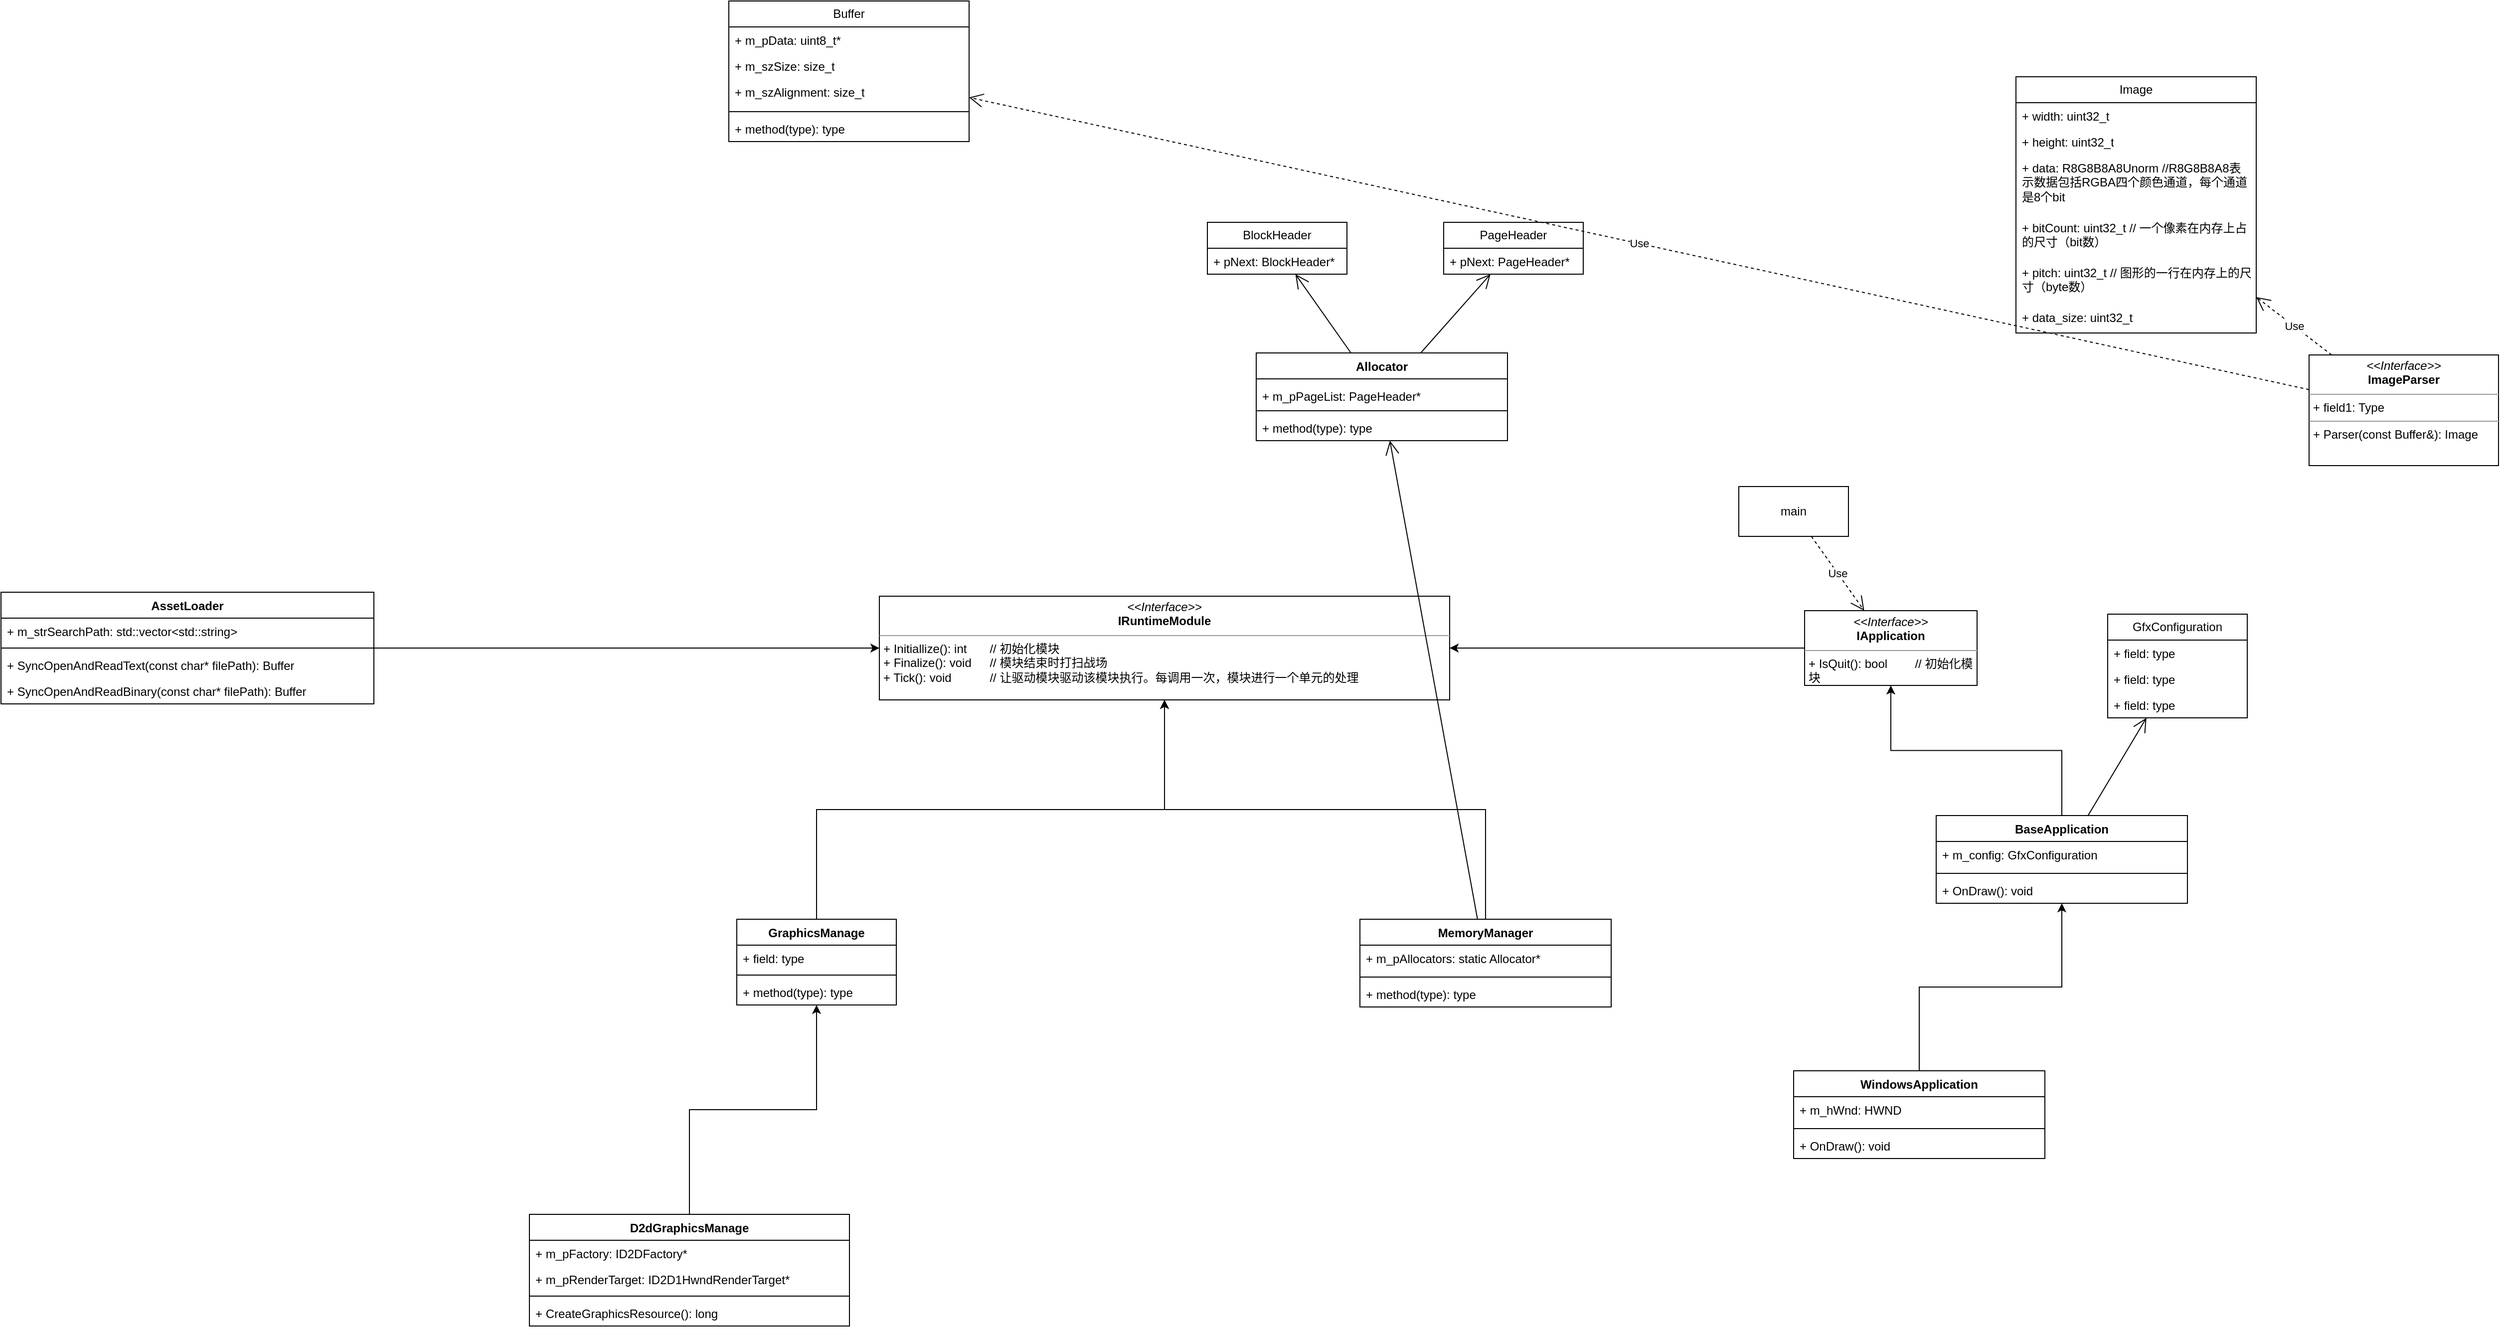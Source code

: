 <mxfile version="21.6.5" type="github" pages="2">
  <diagram id="C5RBs43oDa-KdzZeNtuy" name="总图">
    <mxGraphModel dx="1850" dy="1374" grid="0" gridSize="10" guides="1" tooltips="1" connect="1" arrows="1" fold="1" page="0" pageScale="1" pageWidth="827" pageHeight="1169" math="0" shadow="0">
      <root>
        <mxCell id="WIyWlLk6GJQsqaUBKTNV-0" />
        <mxCell id="WIyWlLk6GJQsqaUBKTNV-1" parent="WIyWlLk6GJQsqaUBKTNV-0" />
        <mxCell id="YJMHgjl_Eqd6qr77gLqe-1" value="&lt;p style=&quot;margin:0px;margin-top:4px;text-align:center;&quot;&gt;&lt;i&gt;&amp;lt;&amp;lt;Interface&amp;gt;&amp;gt;&lt;/i&gt;&lt;br&gt;&lt;b&gt;IRuntimeModule&lt;/b&gt;&lt;/p&gt;&lt;hr size=&quot;1&quot;&gt;&lt;p style=&quot;margin:0px;margin-left:4px;&quot;&gt;+ Initiallize(): int&amp;nbsp;&lt;span style=&quot;&quot;&gt;&lt;span style=&quot;white-space: pre;&quot;&gt;&amp;nbsp;&amp;nbsp;&amp;nbsp;&amp;nbsp;&lt;span style=&quot;white-space: pre;&quot;&gt;&#x9;&lt;/span&gt;&lt;/span&gt;&lt;/span&gt;// 初始化模块&lt;br&gt;+ Finalize(): void&lt;span style=&quot;&quot;&gt;&lt;span style=&quot;white-space: pre;&quot;&gt;&amp;nbsp;&amp;nbsp;&amp;nbsp;&lt;span style=&quot;white-space: pre;&quot;&gt;&#x9;&lt;/span&gt;&lt;/span&gt;&lt;/span&gt;// 模块结束时打扫战场&lt;/p&gt;&lt;p style=&quot;margin:0px;margin-left:4px;&quot;&gt;+ Tick(): void&amp;nbsp;&lt;span style=&quot;&quot;&gt;&lt;span style=&quot;white-space: pre;&quot;&gt;&amp;nbsp;&amp;nbsp;&amp;nbsp;&amp;nbsp;&lt;/span&gt;&lt;/span&gt;&lt;span style=&quot;&quot;&gt;&lt;span style=&quot;white-space: pre;&quot;&gt;&amp;nbsp;&amp;nbsp;&amp;nbsp;&amp;nbsp;&lt;span style=&quot;white-space: pre;&quot;&gt;&#x9;&lt;/span&gt;&lt;/span&gt;&lt;/span&gt;// 让驱动模块驱动该模块执行。每调用一次，模块进行一个单元的处理&lt;/p&gt;" style="verticalAlign=top;align=left;overflow=fill;fontSize=12;fontFamily=Helvetica;html=1;whiteSpace=wrap;" parent="WIyWlLk6GJQsqaUBKTNV-1" vertex="1">
          <mxGeometry x="318" y="-78" width="572" height="104" as="geometry" />
        </mxCell>
        <mxCell id="YJMHgjl_Eqd6qr77gLqe-7" style="edgeStyle=orthogonalEdgeStyle;rounded=0;orthogonalLoop=1;jettySize=auto;html=1;" parent="WIyWlLk6GJQsqaUBKTNV-1" source="YJMHgjl_Eqd6qr77gLqe-6" target="YJMHgjl_Eqd6qr77gLqe-1" edge="1">
          <mxGeometry relative="1" as="geometry" />
        </mxCell>
        <mxCell id="YJMHgjl_Eqd6qr77gLqe-6" value="&lt;p style=&quot;margin:0px;margin-top:4px;text-align:center;&quot;&gt;&lt;i&gt;&amp;lt;&amp;lt;Interface&amp;gt;&amp;gt;&lt;/i&gt;&lt;br&gt;&lt;b&gt;IApplication&lt;/b&gt;&lt;/p&gt;&lt;hr size=&quot;1&quot;&gt;&lt;p style=&quot;margin:0px;margin-left:4px;&quot;&gt;+ IsQuit(): bool&amp;nbsp;&lt;span style=&quot;&quot;&gt;&lt;span style=&quot;white-space: pre;&quot;&gt;&amp;nbsp;&amp;nbsp;&amp;nbsp;&amp;nbsp;&lt;span style=&quot;white-space: pre;&quot;&gt;&#x9;&lt;/span&gt;&lt;/span&gt;&lt;/span&gt;// 初始化模块&lt;br&gt;&lt;/p&gt;" style="verticalAlign=top;align=left;overflow=fill;fontSize=12;fontFamily=Helvetica;html=1;whiteSpace=wrap;" parent="WIyWlLk6GJQsqaUBKTNV-1" vertex="1">
          <mxGeometry x="1246" y="-63.5" width="173" height="75" as="geometry" />
        </mxCell>
        <mxCell id="YJMHgjl_Eqd6qr77gLqe-8" value="main" style="html=1;whiteSpace=wrap;" parent="WIyWlLk6GJQsqaUBKTNV-1" vertex="1">
          <mxGeometry x="1180" y="-188" width="110" height="50" as="geometry" />
        </mxCell>
        <mxCell id="YJMHgjl_Eqd6qr77gLqe-9" value="Use" style="endArrow=open;endSize=12;dashed=1;html=1;rounded=0;" parent="WIyWlLk6GJQsqaUBKTNV-1" source="YJMHgjl_Eqd6qr77gLqe-8" target="YJMHgjl_Eqd6qr77gLqe-6" edge="1">
          <mxGeometry width="160" relative="1" as="geometry">
            <mxPoint x="889" y="134" as="sourcePoint" />
            <mxPoint x="1221" y="407" as="targetPoint" />
          </mxGeometry>
        </mxCell>
        <mxCell id="AlN2eE59qHYudZeLvHIj-6" style="edgeStyle=orthogonalEdgeStyle;rounded=0;orthogonalLoop=1;jettySize=auto;html=1;" parent="WIyWlLk6GJQsqaUBKTNV-1" source="AlN2eE59qHYudZeLvHIj-16" target="YJMHgjl_Eqd6qr77gLqe-1" edge="1">
          <mxGeometry relative="1" as="geometry">
            <mxPoint x="687" y="117" as="sourcePoint" />
          </mxGeometry>
        </mxCell>
        <mxCell id="AlN2eE59qHYudZeLvHIj-8" style="edgeStyle=orthogonalEdgeStyle;rounded=0;orthogonalLoop=1;jettySize=auto;html=1;" parent="WIyWlLk6GJQsqaUBKTNV-1" source="AlN2eE59qHYudZeLvHIj-20" target="YJMHgjl_Eqd6qr77gLqe-1" edge="1">
          <mxGeometry relative="1" as="geometry">
            <mxPoint x="398.059" y="117" as="sourcePoint" />
          </mxGeometry>
        </mxCell>
        <mxCell id="AlN2eE59qHYudZeLvHIj-10" value="" style="endArrow=open;endFill=1;endSize=12;html=1;rounded=0;" parent="WIyWlLk6GJQsqaUBKTNV-1" source="AlN2eE59qHYudZeLvHIj-16" target="AlN2eE59qHYudZeLvHIj-36" edge="1">
          <mxGeometry width="160" relative="1" as="geometry">
            <mxPoint x="801" y="135.875" as="sourcePoint" />
            <mxPoint x="854.17" y="-233.0" as="targetPoint" />
          </mxGeometry>
        </mxCell>
        <mxCell id="AlN2eE59qHYudZeLvHIj-16" value="MemoryManager" style="swimlane;fontStyle=1;align=center;verticalAlign=top;childLayout=stackLayout;horizontal=1;startSize=26;horizontalStack=0;resizeParent=1;resizeParentMax=0;resizeLast=0;collapsible=1;marginBottom=0;whiteSpace=wrap;html=1;" parent="WIyWlLk6GJQsqaUBKTNV-1" vertex="1">
          <mxGeometry x="800" y="246" width="252" height="88" as="geometry" />
        </mxCell>
        <mxCell id="AlN2eE59qHYudZeLvHIj-17" value="+ m_pAllocators: static Allocator*" style="text;strokeColor=none;fillColor=none;align=left;verticalAlign=top;spacingLeft=4;spacingRight=4;overflow=hidden;rotatable=0;points=[[0,0.5],[1,0.5]];portConstraint=eastwest;whiteSpace=wrap;html=1;" parent="AlN2eE59qHYudZeLvHIj-16" vertex="1">
          <mxGeometry y="26" width="252" height="28" as="geometry" />
        </mxCell>
        <mxCell id="AlN2eE59qHYudZeLvHIj-18" value="" style="line;strokeWidth=1;fillColor=none;align=left;verticalAlign=middle;spacingTop=-1;spacingLeft=3;spacingRight=3;rotatable=0;labelPosition=right;points=[];portConstraint=eastwest;strokeColor=inherit;" parent="AlN2eE59qHYudZeLvHIj-16" vertex="1">
          <mxGeometry y="54" width="252" height="8" as="geometry" />
        </mxCell>
        <mxCell id="AlN2eE59qHYudZeLvHIj-19" value="+ method(type): type" style="text;strokeColor=none;fillColor=none;align=left;verticalAlign=top;spacingLeft=4;spacingRight=4;overflow=hidden;rotatable=0;points=[[0,0.5],[1,0.5]];portConstraint=eastwest;whiteSpace=wrap;html=1;" parent="AlN2eE59qHYudZeLvHIj-16" vertex="1">
          <mxGeometry y="62" width="252" height="26" as="geometry" />
        </mxCell>
        <mxCell id="AlN2eE59qHYudZeLvHIj-20" value="GraphicsManage" style="swimlane;fontStyle=1;align=center;verticalAlign=top;childLayout=stackLayout;horizontal=1;startSize=26;horizontalStack=0;resizeParent=1;resizeParentMax=0;resizeLast=0;collapsible=1;marginBottom=0;whiteSpace=wrap;html=1;" parent="WIyWlLk6GJQsqaUBKTNV-1" vertex="1">
          <mxGeometry x="175" y="246" width="160" height="86" as="geometry" />
        </mxCell>
        <mxCell id="AlN2eE59qHYudZeLvHIj-21" value="+ field: type" style="text;strokeColor=none;fillColor=none;align=left;verticalAlign=top;spacingLeft=4;spacingRight=4;overflow=hidden;rotatable=0;points=[[0,0.5],[1,0.5]];portConstraint=eastwest;whiteSpace=wrap;html=1;" parent="AlN2eE59qHYudZeLvHIj-20" vertex="1">
          <mxGeometry y="26" width="160" height="26" as="geometry" />
        </mxCell>
        <mxCell id="AlN2eE59qHYudZeLvHIj-22" value="" style="line;strokeWidth=1;fillColor=none;align=left;verticalAlign=middle;spacingTop=-1;spacingLeft=3;spacingRight=3;rotatable=0;labelPosition=right;points=[];portConstraint=eastwest;strokeColor=inherit;" parent="AlN2eE59qHYudZeLvHIj-20" vertex="1">
          <mxGeometry y="52" width="160" height="8" as="geometry" />
        </mxCell>
        <mxCell id="AlN2eE59qHYudZeLvHIj-23" value="+ method(type): type" style="text;strokeColor=none;fillColor=none;align=left;verticalAlign=top;spacingLeft=4;spacingRight=4;overflow=hidden;rotatable=0;points=[[0,0.5],[1,0.5]];portConstraint=eastwest;whiteSpace=wrap;html=1;" parent="AlN2eE59qHYudZeLvHIj-20" vertex="1">
          <mxGeometry y="60" width="160" height="26" as="geometry" />
        </mxCell>
        <mxCell id="AlN2eE59qHYudZeLvHIj-24" value="BlockHeader" style="swimlane;fontStyle=0;childLayout=stackLayout;horizontal=1;startSize=26;fillColor=none;horizontalStack=0;resizeParent=1;resizeParentMax=0;resizeLast=0;collapsible=1;marginBottom=0;whiteSpace=wrap;html=1;" parent="WIyWlLk6GJQsqaUBKTNV-1" vertex="1">
          <mxGeometry x="647" y="-453" width="140" height="52" as="geometry" />
        </mxCell>
        <mxCell id="AlN2eE59qHYudZeLvHIj-25" value="+ pNext: BlockHeader*" style="text;strokeColor=none;fillColor=none;align=left;verticalAlign=top;spacingLeft=4;spacingRight=4;overflow=hidden;rotatable=0;points=[[0,0.5],[1,0.5]];portConstraint=eastwest;whiteSpace=wrap;html=1;" parent="AlN2eE59qHYudZeLvHIj-24" vertex="1">
          <mxGeometry y="26" width="140" height="26" as="geometry" />
        </mxCell>
        <mxCell id="AlN2eE59qHYudZeLvHIj-28" value="PageHeader" style="swimlane;fontStyle=0;childLayout=stackLayout;horizontal=1;startSize=26;fillColor=none;horizontalStack=0;resizeParent=1;resizeParentMax=0;resizeLast=0;collapsible=1;marginBottom=0;whiteSpace=wrap;html=1;" parent="WIyWlLk6GJQsqaUBKTNV-1" vertex="1">
          <mxGeometry x="884" y="-453" width="140" height="52" as="geometry" />
        </mxCell>
        <mxCell id="AlN2eE59qHYudZeLvHIj-29" value="+ pNext: PageHeader*" style="text;strokeColor=none;fillColor=none;align=left;verticalAlign=top;spacingLeft=4;spacingRight=4;overflow=hidden;rotatable=0;points=[[0,0.5],[1,0.5]];portConstraint=eastwest;whiteSpace=wrap;html=1;" parent="AlN2eE59qHYudZeLvHIj-28" vertex="1">
          <mxGeometry y="26" width="140" height="26" as="geometry" />
        </mxCell>
        <mxCell id="AlN2eE59qHYudZeLvHIj-33" value="" style="endArrow=open;endFill=1;endSize=12;html=1;rounded=0;" parent="WIyWlLk6GJQsqaUBKTNV-1" source="AlN2eE59qHYudZeLvHIj-36" target="AlN2eE59qHYudZeLvHIj-24" edge="1">
          <mxGeometry width="160" relative="1" as="geometry">
            <mxPoint x="823.792" y="-323" as="sourcePoint" />
            <mxPoint x="785" y="-372" as="targetPoint" />
          </mxGeometry>
        </mxCell>
        <mxCell id="AlN2eE59qHYudZeLvHIj-34" value="" style="endArrow=open;endFill=1;endSize=12;html=1;rounded=0;" parent="WIyWlLk6GJQsqaUBKTNV-1" source="AlN2eE59qHYudZeLvHIj-36" target="AlN2eE59qHYudZeLvHIj-28" edge="1">
          <mxGeometry width="160" relative="1" as="geometry">
            <mxPoint x="895.369" y="-323" as="sourcePoint" />
            <mxPoint x="748" y="-391" as="targetPoint" />
          </mxGeometry>
        </mxCell>
        <mxCell id="AlN2eE59qHYudZeLvHIj-36" value="&lt;b style=&quot;border-color: var(--border-color);&quot;&gt;Allocator&lt;/b&gt;" style="swimlane;fontStyle=1;align=center;verticalAlign=top;childLayout=stackLayout;horizontal=1;startSize=26;horizontalStack=0;resizeParent=1;resizeParentMax=0;resizeLast=0;collapsible=1;marginBottom=0;whiteSpace=wrap;html=1;" parent="WIyWlLk6GJQsqaUBKTNV-1" vertex="1">
          <mxGeometry x="696" y="-322" width="252" height="88" as="geometry" />
        </mxCell>
        <mxCell id="AlN2eE59qHYudZeLvHIj-37" value="&lt;p style=&quot;border-color: var(--border-color); margin: 4px 0px 0px; text-align: center;&quot;&gt;&lt;span style=&quot;background-color: initial; text-align: left;&quot;&gt;+ m_pPageList: PageHeader*&lt;/span&gt;&lt;/p&gt;" style="text;strokeColor=none;fillColor=none;align=left;verticalAlign=top;spacingLeft=4;spacingRight=4;overflow=hidden;rotatable=0;points=[[0,0.5],[1,0.5]];portConstraint=eastwest;whiteSpace=wrap;html=1;" parent="AlN2eE59qHYudZeLvHIj-36" vertex="1">
          <mxGeometry y="26" width="252" height="28" as="geometry" />
        </mxCell>
        <mxCell id="AlN2eE59qHYudZeLvHIj-38" value="" style="line;strokeWidth=1;fillColor=none;align=left;verticalAlign=middle;spacingTop=-1;spacingLeft=3;spacingRight=3;rotatable=0;labelPosition=right;points=[];portConstraint=eastwest;strokeColor=inherit;" parent="AlN2eE59qHYudZeLvHIj-36" vertex="1">
          <mxGeometry y="54" width="252" height="8" as="geometry" />
        </mxCell>
        <mxCell id="AlN2eE59qHYudZeLvHIj-39" value="+ method(type): type" style="text;strokeColor=none;fillColor=none;align=left;verticalAlign=top;spacingLeft=4;spacingRight=4;overflow=hidden;rotatable=0;points=[[0,0.5],[1,0.5]];portConstraint=eastwest;whiteSpace=wrap;html=1;" parent="AlN2eE59qHYudZeLvHIj-36" vertex="1">
          <mxGeometry y="62" width="252" height="26" as="geometry" />
        </mxCell>
        <mxCell id="AlN2eE59qHYudZeLvHIj-41" value="&lt;p style=&quot;margin:0px;margin-top:4px;text-align:center;&quot;&gt;&lt;i&gt;&amp;lt;&amp;lt;Interface&amp;gt;&amp;gt;&lt;/i&gt;&lt;br&gt;&lt;b&gt;ImageParser&lt;/b&gt;&lt;/p&gt;&lt;hr size=&quot;1&quot;&gt;&lt;p style=&quot;margin:0px;margin-left:4px;&quot;&gt;+ field1: Type&lt;br&gt;&lt;/p&gt;&lt;hr size=&quot;1&quot;&gt;&lt;p style=&quot;margin:0px;margin-left:4px;&quot;&gt;+ Parser(const Buffer&amp;amp;): Image&lt;br&gt;&lt;/p&gt;" style="verticalAlign=top;align=left;overflow=fill;fontSize=12;fontFamily=Helvetica;html=1;whiteSpace=wrap;" parent="WIyWlLk6GJQsqaUBKTNV-1" vertex="1">
          <mxGeometry x="1752" y="-320" width="190" height="111" as="geometry" />
        </mxCell>
        <mxCell id="AlN2eE59qHYudZeLvHIj-42" value="Image" style="swimlane;fontStyle=0;childLayout=stackLayout;horizontal=1;startSize=26;fillColor=none;horizontalStack=0;resizeParent=1;resizeParentMax=0;resizeLast=0;collapsible=1;marginBottom=0;whiteSpace=wrap;html=1;" parent="WIyWlLk6GJQsqaUBKTNV-1" vertex="1">
          <mxGeometry x="1458" y="-599" width="241" height="257" as="geometry" />
        </mxCell>
        <mxCell id="AlN2eE59qHYudZeLvHIj-43" value="+ width: uint32_t" style="text;strokeColor=none;fillColor=none;align=left;verticalAlign=top;spacingLeft=4;spacingRight=4;overflow=hidden;rotatable=0;points=[[0,0.5],[1,0.5]];portConstraint=eastwest;whiteSpace=wrap;html=1;" parent="AlN2eE59qHYudZeLvHIj-42" vertex="1">
          <mxGeometry y="26" width="241" height="26" as="geometry" />
        </mxCell>
        <mxCell id="AlN2eE59qHYudZeLvHIj-44" value="+ height: uint32_t" style="text;strokeColor=none;fillColor=none;align=left;verticalAlign=top;spacingLeft=4;spacingRight=4;overflow=hidden;rotatable=0;points=[[0,0.5],[1,0.5]];portConstraint=eastwest;whiteSpace=wrap;html=1;" parent="AlN2eE59qHYudZeLvHIj-42" vertex="1">
          <mxGeometry y="52" width="241" height="26" as="geometry" />
        </mxCell>
        <mxCell id="AlN2eE59qHYudZeLvHIj-45" value="+ data: R8G8B8A8Unorm //R8G8B8A8表示数据包括RGBA四个颜色通道，每个通道是8个bit" style="text;strokeColor=none;fillColor=none;align=left;verticalAlign=top;spacingLeft=4;spacingRight=4;overflow=hidden;rotatable=0;points=[[0,0.5],[1,0.5]];portConstraint=eastwest;whiteSpace=wrap;html=1;" parent="AlN2eE59qHYudZeLvHIj-42" vertex="1">
          <mxGeometry y="78" width="241" height="60" as="geometry" />
        </mxCell>
        <mxCell id="AlN2eE59qHYudZeLvHIj-46" value="+ bitCount: uint32_t //&amp;nbsp;一个像素在内存上占的尺寸（bit数）" style="text;strokeColor=none;fillColor=none;align=left;verticalAlign=top;spacingLeft=4;spacingRight=4;overflow=hidden;rotatable=0;points=[[0,0.5],[1,0.5]];portConstraint=eastwest;whiteSpace=wrap;html=1;" parent="AlN2eE59qHYudZeLvHIj-42" vertex="1">
          <mxGeometry y="138" width="241" height="45" as="geometry" />
        </mxCell>
        <mxCell id="AlN2eE59qHYudZeLvHIj-47" value="+ pitch: uint32_t //&amp;nbsp;图形的一行在内存上的尺寸（byte数）" style="text;strokeColor=none;fillColor=none;align=left;verticalAlign=top;spacingLeft=4;spacingRight=4;overflow=hidden;rotatable=0;points=[[0,0.5],[1,0.5]];portConstraint=eastwest;whiteSpace=wrap;html=1;" parent="AlN2eE59qHYudZeLvHIj-42" vertex="1">
          <mxGeometry y="183" width="241" height="45" as="geometry" />
        </mxCell>
        <mxCell id="AlN2eE59qHYudZeLvHIj-48" value="+ data_size: uint32_t" style="text;strokeColor=none;fillColor=none;align=left;verticalAlign=top;spacingLeft=4;spacingRight=4;overflow=hidden;rotatable=0;points=[[0,0.5],[1,0.5]];portConstraint=eastwest;whiteSpace=wrap;html=1;" parent="AlN2eE59qHYudZeLvHIj-42" vertex="1">
          <mxGeometry y="228" width="241" height="29" as="geometry" />
        </mxCell>
        <mxCell id="AlN2eE59qHYudZeLvHIj-49" value="Buffer" style="swimlane;fontStyle=0;childLayout=stackLayout;horizontal=1;startSize=26;fillColor=none;horizontalStack=0;resizeParent=1;resizeParentMax=0;resizeLast=0;collapsible=1;marginBottom=0;whiteSpace=wrap;html=1;" parent="WIyWlLk6GJQsqaUBKTNV-1" vertex="1">
          <mxGeometry x="167" y="-675" width="241" height="141" as="geometry" />
        </mxCell>
        <mxCell id="AlN2eE59qHYudZeLvHIj-50" value="+ m_pData: uint8_t*" style="text;strokeColor=none;fillColor=none;align=left;verticalAlign=top;spacingLeft=4;spacingRight=4;overflow=hidden;rotatable=0;points=[[0,0.5],[1,0.5]];portConstraint=eastwest;whiteSpace=wrap;html=1;" parent="AlN2eE59qHYudZeLvHIj-49" vertex="1">
          <mxGeometry y="26" width="241" height="26" as="geometry" />
        </mxCell>
        <mxCell id="AlN2eE59qHYudZeLvHIj-51" value="+ m_szSize: size_t" style="text;strokeColor=none;fillColor=none;align=left;verticalAlign=top;spacingLeft=4;spacingRight=4;overflow=hidden;rotatable=0;points=[[0,0.5],[1,0.5]];portConstraint=eastwest;whiteSpace=wrap;html=1;" parent="AlN2eE59qHYudZeLvHIj-49" vertex="1">
          <mxGeometry y="52" width="241" height="26" as="geometry" />
        </mxCell>
        <mxCell id="AlN2eE59qHYudZeLvHIj-55" value="+ m_szAlignment: size_t" style="text;strokeColor=none;fillColor=none;align=left;verticalAlign=top;spacingLeft=4;spacingRight=4;overflow=hidden;rotatable=0;points=[[0,0.5],[1,0.5]];portConstraint=eastwest;whiteSpace=wrap;html=1;" parent="AlN2eE59qHYudZeLvHIj-49" vertex="1">
          <mxGeometry y="78" width="241" height="29" as="geometry" />
        </mxCell>
        <mxCell id="AlN2eE59qHYudZeLvHIj-57" value="" style="line;strokeWidth=1;fillColor=none;align=left;verticalAlign=middle;spacingTop=-1;spacingLeft=3;spacingRight=3;rotatable=0;labelPosition=right;points=[];portConstraint=eastwest;strokeColor=inherit;" parent="AlN2eE59qHYudZeLvHIj-49" vertex="1">
          <mxGeometry y="107" width="241" height="8" as="geometry" />
        </mxCell>
        <mxCell id="AlN2eE59qHYudZeLvHIj-56" value="+ method(type): type" style="text;strokeColor=none;fillColor=none;align=left;verticalAlign=top;spacingLeft=4;spacingRight=4;overflow=hidden;rotatable=0;points=[[0,0.5],[1,0.5]];portConstraint=eastwest;whiteSpace=wrap;html=1;" parent="AlN2eE59qHYudZeLvHIj-49" vertex="1">
          <mxGeometry y="115" width="241" height="26" as="geometry" />
        </mxCell>
        <mxCell id="AlN2eE59qHYudZeLvHIj-58" value="Use" style="endArrow=open;endSize=12;dashed=1;html=1;rounded=0;" parent="WIyWlLk6GJQsqaUBKTNV-1" source="AlN2eE59qHYudZeLvHIj-41" target="AlN2eE59qHYudZeLvHIj-42" edge="1">
          <mxGeometry width="160" relative="1" as="geometry">
            <mxPoint x="1846" y="-19" as="sourcePoint" />
            <mxPoint x="2006" y="-19" as="targetPoint" />
          </mxGeometry>
        </mxCell>
        <mxCell id="AlN2eE59qHYudZeLvHIj-59" value="Use" style="endArrow=open;endSize=12;dashed=1;html=1;rounded=0;" parent="WIyWlLk6GJQsqaUBKTNV-1" source="AlN2eE59qHYudZeLvHIj-41" target="AlN2eE59qHYudZeLvHIj-49" edge="1">
          <mxGeometry width="160" relative="1" as="geometry">
            <mxPoint x="1785" y="-310" as="sourcePoint" />
            <mxPoint x="1709" y="-368" as="targetPoint" />
          </mxGeometry>
        </mxCell>
        <mxCell id="AlN2eE59qHYudZeLvHIj-65" style="edgeStyle=orthogonalEdgeStyle;rounded=0;orthogonalLoop=1;jettySize=auto;html=1;" parent="WIyWlLk6GJQsqaUBKTNV-1" source="AlN2eE59qHYudZeLvHIj-61" target="YJMHgjl_Eqd6qr77gLqe-6" edge="1">
          <mxGeometry relative="1" as="geometry" />
        </mxCell>
        <mxCell id="AlN2eE59qHYudZeLvHIj-61" value="BaseApplication" style="swimlane;fontStyle=1;align=center;verticalAlign=top;childLayout=stackLayout;horizontal=1;startSize=26;horizontalStack=0;resizeParent=1;resizeParentMax=0;resizeLast=0;collapsible=1;marginBottom=0;whiteSpace=wrap;html=1;" parent="WIyWlLk6GJQsqaUBKTNV-1" vertex="1">
          <mxGeometry x="1378" y="142" width="252" height="88" as="geometry" />
        </mxCell>
        <mxCell id="AlN2eE59qHYudZeLvHIj-62" value="+ m_config:&amp;nbsp;GfxConfiguration" style="text;strokeColor=none;fillColor=none;align=left;verticalAlign=top;spacingLeft=4;spacingRight=4;overflow=hidden;rotatable=0;points=[[0,0.5],[1,0.5]];portConstraint=eastwest;whiteSpace=wrap;html=1;" parent="AlN2eE59qHYudZeLvHIj-61" vertex="1">
          <mxGeometry y="26" width="252" height="28" as="geometry" />
        </mxCell>
        <mxCell id="AlN2eE59qHYudZeLvHIj-63" value="" style="line;strokeWidth=1;fillColor=none;align=left;verticalAlign=middle;spacingTop=-1;spacingLeft=3;spacingRight=3;rotatable=0;labelPosition=right;points=[];portConstraint=eastwest;strokeColor=inherit;" parent="AlN2eE59qHYudZeLvHIj-61" vertex="1">
          <mxGeometry y="54" width="252" height="8" as="geometry" />
        </mxCell>
        <mxCell id="AlN2eE59qHYudZeLvHIj-64" value="+ OnDraw(): void" style="text;strokeColor=none;fillColor=none;align=left;verticalAlign=top;spacingLeft=4;spacingRight=4;overflow=hidden;rotatable=0;points=[[0,0.5],[1,0.5]];portConstraint=eastwest;whiteSpace=wrap;html=1;" parent="AlN2eE59qHYudZeLvHIj-61" vertex="1">
          <mxGeometry y="62" width="252" height="26" as="geometry" />
        </mxCell>
        <mxCell id="AlN2eE59qHYudZeLvHIj-66" value="GfxConfiguration" style="swimlane;fontStyle=0;childLayout=stackLayout;horizontal=1;startSize=26;fillColor=none;horizontalStack=0;resizeParent=1;resizeParentMax=0;resizeLast=0;collapsible=1;marginBottom=0;whiteSpace=wrap;html=1;" parent="WIyWlLk6GJQsqaUBKTNV-1" vertex="1">
          <mxGeometry x="1550" y="-60" width="140" height="104" as="geometry" />
        </mxCell>
        <mxCell id="AlN2eE59qHYudZeLvHIj-67" value="+ field: type" style="text;strokeColor=none;fillColor=none;align=left;verticalAlign=top;spacingLeft=4;spacingRight=4;overflow=hidden;rotatable=0;points=[[0,0.5],[1,0.5]];portConstraint=eastwest;whiteSpace=wrap;html=1;" parent="AlN2eE59qHYudZeLvHIj-66" vertex="1">
          <mxGeometry y="26" width="140" height="26" as="geometry" />
        </mxCell>
        <mxCell id="AlN2eE59qHYudZeLvHIj-68" value="+ field: type" style="text;strokeColor=none;fillColor=none;align=left;verticalAlign=top;spacingLeft=4;spacingRight=4;overflow=hidden;rotatable=0;points=[[0,0.5],[1,0.5]];portConstraint=eastwest;whiteSpace=wrap;html=1;" parent="AlN2eE59qHYudZeLvHIj-66" vertex="1">
          <mxGeometry y="52" width="140" height="26" as="geometry" />
        </mxCell>
        <mxCell id="AlN2eE59qHYudZeLvHIj-69" value="+ field: type" style="text;strokeColor=none;fillColor=none;align=left;verticalAlign=top;spacingLeft=4;spacingRight=4;overflow=hidden;rotatable=0;points=[[0,0.5],[1,0.5]];portConstraint=eastwest;whiteSpace=wrap;html=1;" parent="AlN2eE59qHYudZeLvHIj-66" vertex="1">
          <mxGeometry y="78" width="140" height="26" as="geometry" />
        </mxCell>
        <mxCell id="AlN2eE59qHYudZeLvHIj-71" value="" style="endArrow=open;endFill=1;endSize=12;html=1;rounded=0;" parent="WIyWlLk6GJQsqaUBKTNV-1" source="AlN2eE59qHYudZeLvHIj-61" target="AlN2eE59qHYudZeLvHIj-66" edge="1">
          <mxGeometry width="160" relative="1" as="geometry">
            <mxPoint x="1539" y="32" as="sourcePoint" />
            <mxPoint x="1699" y="32" as="targetPoint" />
          </mxGeometry>
        </mxCell>
        <mxCell id="AlN2eE59qHYudZeLvHIj-76" style="edgeStyle=orthogonalEdgeStyle;rounded=0;orthogonalLoop=1;jettySize=auto;html=1;" parent="WIyWlLk6GJQsqaUBKTNV-1" source="AlN2eE59qHYudZeLvHIj-72" target="AlN2eE59qHYudZeLvHIj-61" edge="1">
          <mxGeometry relative="1" as="geometry">
            <mxPoint x="1470.882" y="214.412" as="targetPoint" />
          </mxGeometry>
        </mxCell>
        <mxCell id="AlN2eE59qHYudZeLvHIj-72" value="WindowsApplication" style="swimlane;fontStyle=1;align=center;verticalAlign=top;childLayout=stackLayout;horizontal=1;startSize=26;horizontalStack=0;resizeParent=1;resizeParentMax=0;resizeLast=0;collapsible=1;marginBottom=0;whiteSpace=wrap;html=1;" parent="WIyWlLk6GJQsqaUBKTNV-1" vertex="1">
          <mxGeometry x="1235" y="398" width="252" height="88" as="geometry" />
        </mxCell>
        <mxCell id="AlN2eE59qHYudZeLvHIj-73" value="+ m_hWnd:&amp;nbsp;HWND" style="text;strokeColor=none;fillColor=none;align=left;verticalAlign=top;spacingLeft=4;spacingRight=4;overflow=hidden;rotatable=0;points=[[0,0.5],[1,0.5]];portConstraint=eastwest;whiteSpace=wrap;html=1;" parent="AlN2eE59qHYudZeLvHIj-72" vertex="1">
          <mxGeometry y="26" width="252" height="28" as="geometry" />
        </mxCell>
        <mxCell id="AlN2eE59qHYudZeLvHIj-74" value="" style="line;strokeWidth=1;fillColor=none;align=left;verticalAlign=middle;spacingTop=-1;spacingLeft=3;spacingRight=3;rotatable=0;labelPosition=right;points=[];portConstraint=eastwest;strokeColor=inherit;" parent="AlN2eE59qHYudZeLvHIj-72" vertex="1">
          <mxGeometry y="54" width="252" height="8" as="geometry" />
        </mxCell>
        <mxCell id="AlN2eE59qHYudZeLvHIj-75" value="+ OnDraw(): void" style="text;strokeColor=none;fillColor=none;align=left;verticalAlign=top;spacingLeft=4;spacingRight=4;overflow=hidden;rotatable=0;points=[[0,0.5],[1,0.5]];portConstraint=eastwest;whiteSpace=wrap;html=1;" parent="AlN2eE59qHYudZeLvHIj-72" vertex="1">
          <mxGeometry y="62" width="252" height="26" as="geometry" />
        </mxCell>
        <mxCell id="AlN2eE59qHYudZeLvHIj-84" style="edgeStyle=orthogonalEdgeStyle;rounded=0;orthogonalLoop=1;jettySize=auto;html=1;" parent="WIyWlLk6GJQsqaUBKTNV-1" source="AlN2eE59qHYudZeLvHIj-77" target="AlN2eE59qHYudZeLvHIj-20" edge="1">
          <mxGeometry relative="1" as="geometry" />
        </mxCell>
        <mxCell id="AlN2eE59qHYudZeLvHIj-77" value="D2dGraphicsManage" style="swimlane;fontStyle=1;align=center;verticalAlign=top;childLayout=stackLayout;horizontal=1;startSize=26;horizontalStack=0;resizeParent=1;resizeParentMax=0;resizeLast=0;collapsible=1;marginBottom=0;whiteSpace=wrap;html=1;" parent="WIyWlLk6GJQsqaUBKTNV-1" vertex="1">
          <mxGeometry x="-33" y="542" width="321" height="112" as="geometry" />
        </mxCell>
        <mxCell id="AlN2eE59qHYudZeLvHIj-78" value="+ m_pFactory: ID2DFactory*" style="text;strokeColor=none;fillColor=none;align=left;verticalAlign=top;spacingLeft=4;spacingRight=4;overflow=hidden;rotatable=0;points=[[0,0.5],[1,0.5]];portConstraint=eastwest;whiteSpace=wrap;html=1;" parent="AlN2eE59qHYudZeLvHIj-77" vertex="1">
          <mxGeometry y="26" width="321" height="26" as="geometry" />
        </mxCell>
        <mxCell id="AlN2eE59qHYudZeLvHIj-81" value="+ m_pRenderTarget: ID2D1HwndRenderTarget*" style="text;strokeColor=none;fillColor=none;align=left;verticalAlign=top;spacingLeft=4;spacingRight=4;overflow=hidden;rotatable=0;points=[[0,0.5],[1,0.5]];portConstraint=eastwest;whiteSpace=wrap;html=1;" parent="AlN2eE59qHYudZeLvHIj-77" vertex="1">
          <mxGeometry y="52" width="321" height="26" as="geometry" />
        </mxCell>
        <mxCell id="AlN2eE59qHYudZeLvHIj-79" value="" style="line;strokeWidth=1;fillColor=none;align=left;verticalAlign=middle;spacingTop=-1;spacingLeft=3;spacingRight=3;rotatable=0;labelPosition=right;points=[];portConstraint=eastwest;strokeColor=inherit;" parent="AlN2eE59qHYudZeLvHIj-77" vertex="1">
          <mxGeometry y="78" width="321" height="8" as="geometry" />
        </mxCell>
        <mxCell id="AlN2eE59qHYudZeLvHIj-80" value="+ CreateGraphicsResource(): long" style="text;strokeColor=none;fillColor=none;align=left;verticalAlign=top;spacingLeft=4;spacingRight=4;overflow=hidden;rotatable=0;points=[[0,0.5],[1,0.5]];portConstraint=eastwest;whiteSpace=wrap;html=1;" parent="AlN2eE59qHYudZeLvHIj-77" vertex="1">
          <mxGeometry y="86" width="321" height="26" as="geometry" />
        </mxCell>
        <mxCell id="AlN2eE59qHYudZeLvHIj-89" style="edgeStyle=orthogonalEdgeStyle;rounded=0;orthogonalLoop=1;jettySize=auto;html=1;" parent="WIyWlLk6GJQsqaUBKTNV-1" source="AlN2eE59qHYudZeLvHIj-85" target="YJMHgjl_Eqd6qr77gLqe-1" edge="1">
          <mxGeometry relative="1" as="geometry" />
        </mxCell>
        <mxCell id="AlN2eE59qHYudZeLvHIj-85" value="AssetLoader" style="swimlane;fontStyle=1;align=center;verticalAlign=top;childLayout=stackLayout;horizontal=1;startSize=26;horizontalStack=0;resizeParent=1;resizeParentMax=0;resizeLast=0;collapsible=1;marginBottom=0;whiteSpace=wrap;html=1;" parent="WIyWlLk6GJQsqaUBKTNV-1" vertex="1">
          <mxGeometry x="-563" y="-82" width="374" height="112" as="geometry" />
        </mxCell>
        <mxCell id="AlN2eE59qHYudZeLvHIj-86" value="+ m_strSearchPath: std::vector&amp;lt;std::string&amp;gt;" style="text;strokeColor=none;fillColor=none;align=left;verticalAlign=top;spacingLeft=4;spacingRight=4;overflow=hidden;rotatable=0;points=[[0,0.5],[1,0.5]];portConstraint=eastwest;whiteSpace=wrap;html=1;" parent="AlN2eE59qHYudZeLvHIj-85" vertex="1">
          <mxGeometry y="26" width="374" height="26" as="geometry" />
        </mxCell>
        <mxCell id="AlN2eE59qHYudZeLvHIj-87" value="" style="line;strokeWidth=1;fillColor=none;align=left;verticalAlign=middle;spacingTop=-1;spacingLeft=3;spacingRight=3;rotatable=0;labelPosition=right;points=[];portConstraint=eastwest;strokeColor=inherit;" parent="AlN2eE59qHYudZeLvHIj-85" vertex="1">
          <mxGeometry y="52" width="374" height="8" as="geometry" />
        </mxCell>
        <mxCell id="AlN2eE59qHYudZeLvHIj-88" value="+ SyncOpenAndReadText(const char* filePath): Buffer" style="text;strokeColor=none;fillColor=none;align=left;verticalAlign=top;spacingLeft=4;spacingRight=4;overflow=hidden;rotatable=0;points=[[0,0.5],[1,0.5]];portConstraint=eastwest;whiteSpace=wrap;html=1;" parent="AlN2eE59qHYudZeLvHIj-85" vertex="1">
          <mxGeometry y="60" width="374" height="26" as="geometry" />
        </mxCell>
        <mxCell id="AlN2eE59qHYudZeLvHIj-92" value="+ SyncOpenAndReadBinary(const char* filePath): Buffer" style="text;strokeColor=none;fillColor=none;align=left;verticalAlign=top;spacingLeft=4;spacingRight=4;overflow=hidden;rotatable=0;points=[[0,0.5],[1,0.5]];portConstraint=eastwest;whiteSpace=wrap;html=1;" parent="AlN2eE59qHYudZeLvHIj-85" vertex="1">
          <mxGeometry y="86" width="374" height="26" as="geometry" />
        </mxCell>
      </root>
    </mxGraphModel>
  </diagram>
  <diagram id="zKyk9tKWWKq7679mlanV" name="场景管理">
    <mxGraphModel dx="2035" dy="1075" grid="0" gridSize="10" guides="1" tooltips="1" connect="1" arrows="1" fold="1" page="0" pageScale="1" pageWidth="827" pageHeight="1169" math="0" shadow="0">
      <root>
        <mxCell id="0" />
        <mxCell id="1" parent="0" />
        <mxCell id="v9Gh7Vy9wUPyRcen-gcD-3" value="&lt;b data-darkreader-inline-border=&quot;&quot; style=&quot;border-color: var(--darkreader-border--border-color); --darkreader-inline-border: var(--darkreader-border--darkreader-border--border-color);&quot;&gt;BaseScaneObject&lt;/b&gt;" style="swimlane;fontStyle=1;align=center;verticalAlign=top;childLayout=stackLayout;horizontal=1;startSize=26;horizontalStack=0;resizeParent=1;resizeParentMax=0;resizeLast=0;collapsible=1;marginBottom=0;whiteSpace=wrap;html=1;" parent="1" vertex="1">
          <mxGeometry x="118" y="-38" width="270" height="112" as="geometry" />
        </mxCell>
        <mxCell id="v9Gh7Vy9wUPyRcen-gcD-4" value="+ m_guid: Guid" style="text;strokeColor=none;fillColor=none;align=left;verticalAlign=top;spacingLeft=4;spacingRight=4;overflow=hidden;rotatable=0;points=[[0,0.5],[1,0.5]];portConstraint=eastwest;whiteSpace=wrap;html=1;" parent="v9Gh7Vy9wUPyRcen-gcD-3" vertex="1">
          <mxGeometry y="26" width="270" height="26" as="geometry" />
        </mxCell>
        <mxCell id="v9Gh7Vy9wUPyRcen-gcD-7" value="+ m_type: SceneObjectType" style="text;strokeColor=none;fillColor=none;align=left;verticalAlign=top;spacingLeft=4;spacingRight=4;overflow=hidden;rotatable=0;points=[[0,0.5],[1,0.5]];portConstraint=eastwest;whiteSpace=wrap;html=1;" parent="v9Gh7Vy9wUPyRcen-gcD-3" vertex="1">
          <mxGeometry y="52" width="270" height="26" as="geometry" />
        </mxCell>
        <mxCell id="v9Gh7Vy9wUPyRcen-gcD-5" value="" style="line;strokeWidth=1;fillColor=none;align=left;verticalAlign=middle;spacingTop=-1;spacingLeft=3;spacingRight=3;rotatable=0;labelPosition=right;points=[];portConstraint=eastwest;strokeColor=inherit;" parent="v9Gh7Vy9wUPyRcen-gcD-3" vertex="1">
          <mxGeometry y="78" width="270" height="8" as="geometry" />
        </mxCell>
        <mxCell id="v9Gh7Vy9wUPyRcen-gcD-6" value="+ method(type): type" style="text;strokeColor=none;fillColor=none;align=left;verticalAlign=top;spacingLeft=4;spacingRight=4;overflow=hidden;rotatable=0;points=[[0,0.5],[1,0.5]];portConstraint=eastwest;whiteSpace=wrap;html=1;" parent="v9Gh7Vy9wUPyRcen-gcD-3" vertex="1">
          <mxGeometry y="86" width="270" height="26" as="geometry" />
        </mxCell>
        <mxCell id="tW-Wu2QfV-El9l_j9AHe-14" style="edgeStyle=orthogonalEdgeStyle;rounded=0;orthogonalLoop=1;jettySize=auto;html=1;" edge="1" parent="1" source="v9Gh7Vy9wUPyRcen-gcD-8" target="v9Gh7Vy9wUPyRcen-gcD-3">
          <mxGeometry relative="1" as="geometry" />
        </mxCell>
        <mxCell id="v9Gh7Vy9wUPyRcen-gcD-8" value="&lt;b data-darkreader-inline-border=&quot;&quot; style=&quot;border-color: var(--darkreader-border--border-color); --darkreader-inline-border: var(--darkreader-border--darkreader-border--border-color);&quot;&gt;SceneObjectVertexArray&lt;/b&gt;" style="swimlane;fontStyle=1;align=center;verticalAlign=top;childLayout=stackLayout;horizontal=1;startSize=26;horizontalStack=0;resizeParent=1;resizeParentMax=0;resizeLast=0;collapsible=1;marginBottom=0;whiteSpace=wrap;html=1;" parent="1" vertex="1">
          <mxGeometry x="-738" y="122" width="270" height="164" as="geometry" />
        </mxCell>
        <mxCell id="v9Gh7Vy9wUPyRcen-gcD-9" value="+ m_attribute: std::string" style="text;strokeColor=none;fillColor=none;align=left;verticalAlign=top;spacingLeft=4;spacingRight=4;overflow=hidden;rotatable=0;points=[[0,0.5],[1,0.5]];portConstraint=eastwest;whiteSpace=wrap;html=1;" parent="v9Gh7Vy9wUPyRcen-gcD-8" vertex="1">
          <mxGeometry y="26" width="270" height="26" as="geometry" />
        </mxCell>
        <mxCell id="v9Gh7Vy9wUPyRcen-gcD-10" value="+ m_MorphTargetIndex: uint32_t" style="text;strokeColor=none;fillColor=none;align=left;verticalAlign=top;spacingLeft=4;spacingRight=4;overflow=hidden;rotatable=0;points=[[0,0.5],[1,0.5]];portConstraint=eastwest;whiteSpace=wrap;html=1;" parent="v9Gh7Vy9wUPyRcen-gcD-8" vertex="1">
          <mxGeometry y="52" width="270" height="26" as="geometry" />
        </mxCell>
        <mxCell id="v9Gh7Vy9wUPyRcen-gcD-23" value="+ m_pData: double*" style="text;strokeColor=none;fillColor=none;align=left;verticalAlign=top;spacingLeft=4;spacingRight=4;overflow=hidden;rotatable=0;points=[[0,0.5],[1,0.5]];portConstraint=eastwest;whiteSpace=wrap;html=1;" parent="v9Gh7Vy9wUPyRcen-gcD-8" vertex="1">
          <mxGeometry y="78" width="270" height="26" as="geometry" />
        </mxCell>
        <mxCell id="v9Gh7Vy9wUPyRcen-gcD-24" value="+ m_szData: size_t" style="text;strokeColor=none;fillColor=none;align=left;verticalAlign=top;spacingLeft=4;spacingRight=4;overflow=hidden;rotatable=0;points=[[0,0.5],[1,0.5]];portConstraint=eastwest;whiteSpace=wrap;html=1;" parent="v9Gh7Vy9wUPyRcen-gcD-8" vertex="1">
          <mxGeometry y="104" width="270" height="26" as="geometry" />
        </mxCell>
        <mxCell id="v9Gh7Vy9wUPyRcen-gcD-11" value="" style="line;strokeWidth=1;fillColor=none;align=left;verticalAlign=middle;spacingTop=-1;spacingLeft=3;spacingRight=3;rotatable=0;labelPosition=right;points=[];portConstraint=eastwest;strokeColor=inherit;" parent="v9Gh7Vy9wUPyRcen-gcD-8" vertex="1">
          <mxGeometry y="130" width="270" height="8" as="geometry" />
        </mxCell>
        <mxCell id="v9Gh7Vy9wUPyRcen-gcD-12" value="+ method(type): type" style="text;strokeColor=none;fillColor=none;align=left;verticalAlign=top;spacingLeft=4;spacingRight=4;overflow=hidden;rotatable=0;points=[[0,0.5],[1,0.5]];portConstraint=eastwest;whiteSpace=wrap;html=1;" parent="v9Gh7Vy9wUPyRcen-gcD-8" vertex="1">
          <mxGeometry y="138" width="270" height="26" as="geometry" />
        </mxCell>
        <mxCell id="tW-Wu2QfV-El9l_j9AHe-15" style="edgeStyle=orthogonalEdgeStyle;rounded=0;orthogonalLoop=1;jettySize=auto;html=1;" edge="1" parent="1" source="v9Gh7Vy9wUPyRcen-gcD-18" target="v9Gh7Vy9wUPyRcen-gcD-3">
          <mxGeometry relative="1" as="geometry" />
        </mxCell>
        <mxCell id="v9Gh7Vy9wUPyRcen-gcD-18" value="&lt;b data-darkreader-inline-border=&quot;&quot; style=&quot;border-color: var(--darkreader-border--border-color); --darkreader-inline-border: var(--darkreader-border--darkreader-border--border-color);&quot;&gt;SceneObjectIndexArray&lt;/b&gt;" style="swimlane;fontStyle=1;align=center;verticalAlign=top;childLayout=stackLayout;horizontal=1;startSize=26;horizontalStack=0;resizeParent=1;resizeParentMax=0;resizeLast=0;collapsible=1;marginBottom=0;whiteSpace=wrap;html=1;" parent="1" vertex="1">
          <mxGeometry x="-407" y="338" width="270" height="138" as="geometry" />
        </mxCell>
        <mxCell id="v9Gh7Vy9wUPyRcen-gcD-19" value="+ m_MaterialIndex: uint32_t" style="text;strokeColor=none;fillColor=none;align=left;verticalAlign=top;spacingLeft=4;spacingRight=4;overflow=hidden;rotatable=0;points=[[0,0.5],[1,0.5]];portConstraint=eastwest;whiteSpace=wrap;html=1;" parent="v9Gh7Vy9wUPyRcen-gcD-18" vertex="1">
          <mxGeometry y="26" width="270" height="26" as="geometry" />
        </mxCell>
        <mxCell id="v9Gh7Vy9wUPyRcen-gcD-20" value="+ m_RestartIndex: size_t" style="text;strokeColor=none;fillColor=none;align=left;verticalAlign=top;spacingLeft=4;spacingRight=4;overflow=hidden;rotatable=0;points=[[0,0.5],[1,0.5]];portConstraint=eastwest;whiteSpace=wrap;html=1;" parent="v9Gh7Vy9wUPyRcen-gcD-18" vertex="1">
          <mxGeometry y="52" width="270" height="26" as="geometry" />
        </mxCell>
        <mxCell id="v9Gh7Vy9wUPyRcen-gcD-25" value="+ m_data: double*" style="text;strokeColor=none;fillColor=none;align=left;verticalAlign=top;spacingLeft=4;spacingRight=4;overflow=hidden;rotatable=0;points=[[0,0.5],[1,0.5]];portConstraint=eastwest;whiteSpace=wrap;html=1;" parent="v9Gh7Vy9wUPyRcen-gcD-18" vertex="1">
          <mxGeometry y="78" width="270" height="26" as="geometry" />
        </mxCell>
        <mxCell id="v9Gh7Vy9wUPyRcen-gcD-21" value="" style="line;strokeWidth=1;fillColor=none;align=left;verticalAlign=middle;spacingTop=-1;spacingLeft=3;spacingRight=3;rotatable=0;labelPosition=right;points=[];portConstraint=eastwest;strokeColor=inherit;" parent="v9Gh7Vy9wUPyRcen-gcD-18" vertex="1">
          <mxGeometry y="104" width="270" height="8" as="geometry" />
        </mxCell>
        <mxCell id="v9Gh7Vy9wUPyRcen-gcD-22" value="+ method(type): type" style="text;strokeColor=none;fillColor=none;align=left;verticalAlign=top;spacingLeft=4;spacingRight=4;overflow=hidden;rotatable=0;points=[[0,0.5],[1,0.5]];portConstraint=eastwest;whiteSpace=wrap;html=1;" parent="v9Gh7Vy9wUPyRcen-gcD-18" vertex="1">
          <mxGeometry y="112" width="270" height="26" as="geometry" />
        </mxCell>
        <mxCell id="tW-Wu2QfV-El9l_j9AHe-16" style="edgeStyle=orthogonalEdgeStyle;rounded=0;orthogonalLoop=1;jettySize=auto;html=1;" edge="1" parent="1" source="v9Gh7Vy9wUPyRcen-gcD-26" target="v9Gh7Vy9wUPyRcen-gcD-3">
          <mxGeometry relative="1" as="geometry" />
        </mxCell>
        <mxCell id="v9Gh7Vy9wUPyRcen-gcD-26" value="&lt;b data-darkreader-inline-border=&quot;&quot; style=&quot;border-color: var(--darkreader-border--border-color); --darkreader-inline-border: var(--darkreader-border--darkreader-border--border-color);&quot;&gt;SceneObjectMesh&lt;/b&gt;" style="swimlane;fontStyle=1;align=center;verticalAlign=top;childLayout=stackLayout;horizontal=1;startSize=26;horizontalStack=0;resizeParent=1;resizeParentMax=0;resizeLast=0;collapsible=1;marginBottom=0;whiteSpace=wrap;html=1;" parent="1" vertex="1">
          <mxGeometry x="-336" y="557" width="360" height="192" as="geometry" />
        </mxCell>
        <mxCell id="v9Gh7Vy9wUPyRcen-gcD-27" value="+ m_IndexArray:&amp;nbsp;std::vector&amp;lt;SceneObjectIndexArray&amp;gt;" style="text;strokeColor=none;fillColor=none;align=left;verticalAlign=top;spacingLeft=4;spacingRight=4;overflow=hidden;rotatable=0;points=[[0,0.5],[1,0.5]];portConstraint=eastwest;whiteSpace=wrap;html=1;" parent="v9Gh7Vy9wUPyRcen-gcD-26" vertex="1">
          <mxGeometry y="26" width="360" height="26" as="geometry" />
        </mxCell>
        <mxCell id="v9Gh7Vy9wUPyRcen-gcD-28" value="+ m_VertexArray: std::vector&amp;lt;SceneObjectVertexArray&amp;gt;" style="text;strokeColor=none;fillColor=none;align=left;verticalAlign=top;spacingLeft=4;spacingRight=4;overflow=hidden;rotatable=0;points=[[0,0.5],[1,0.5]];portConstraint=eastwest;whiteSpace=wrap;html=1;" parent="v9Gh7Vy9wUPyRcen-gcD-26" vertex="1">
          <mxGeometry y="52" width="360" height="28" as="geometry" />
        </mxCell>
        <mxCell id="v9Gh7Vy9wUPyRcen-gcD-29" value="+ m_bVisible: bool" style="text;strokeColor=none;fillColor=none;align=left;verticalAlign=top;spacingLeft=4;spacingRight=4;overflow=hidden;rotatable=0;points=[[0,0.5],[1,0.5]];portConstraint=eastwest;whiteSpace=wrap;html=1;" parent="v9Gh7Vy9wUPyRcen-gcD-26" vertex="1">
          <mxGeometry y="80" width="360" height="26" as="geometry" />
        </mxCell>
        <mxCell id="v9Gh7Vy9wUPyRcen-gcD-32" value="+ m_bShadow: bool" style="text;strokeColor=none;fillColor=none;align=left;verticalAlign=top;spacingLeft=4;spacingRight=4;overflow=hidden;rotatable=0;points=[[0,0.5],[1,0.5]];portConstraint=eastwest;whiteSpace=wrap;html=1;" parent="v9Gh7Vy9wUPyRcen-gcD-26" vertex="1">
          <mxGeometry y="106" width="360" height="26" as="geometry" />
        </mxCell>
        <mxCell id="v9Gh7Vy9wUPyRcen-gcD-33" value="+ m_bMotionBlur: bool" style="text;strokeColor=none;fillColor=none;align=left;verticalAlign=top;spacingLeft=4;spacingRight=4;overflow=hidden;rotatable=0;points=[[0,0.5],[1,0.5]];portConstraint=eastwest;whiteSpace=wrap;html=1;" parent="v9Gh7Vy9wUPyRcen-gcD-26" vertex="1">
          <mxGeometry y="132" width="360" height="26" as="geometry" />
        </mxCell>
        <mxCell id="v9Gh7Vy9wUPyRcen-gcD-30" value="" style="line;strokeWidth=1;fillColor=none;align=left;verticalAlign=middle;spacingTop=-1;spacingLeft=3;spacingRight=3;rotatable=0;labelPosition=right;points=[];portConstraint=eastwest;strokeColor=inherit;" parent="v9Gh7Vy9wUPyRcen-gcD-26" vertex="1">
          <mxGeometry y="158" width="360" height="8" as="geometry" />
        </mxCell>
        <mxCell id="v9Gh7Vy9wUPyRcen-gcD-31" value="+ method(type): type" style="text;strokeColor=none;fillColor=none;align=left;verticalAlign=top;spacingLeft=4;spacingRight=4;overflow=hidden;rotatable=0;points=[[0,0.5],[1,0.5]];portConstraint=eastwest;whiteSpace=wrap;html=1;" parent="v9Gh7Vy9wUPyRcen-gcD-26" vertex="1">
          <mxGeometry y="166" width="360" height="26" as="geometry" />
        </mxCell>
        <mxCell id="tW-Wu2QfV-El9l_j9AHe-17" style="edgeStyle=orthogonalEdgeStyle;rounded=0;orthogonalLoop=1;jettySize=auto;html=1;" edge="1" parent="1" source="v9Gh7Vy9wUPyRcen-gcD-34" target="v9Gh7Vy9wUPyRcen-gcD-3">
          <mxGeometry relative="1" as="geometry" />
        </mxCell>
        <mxCell id="v9Gh7Vy9wUPyRcen-gcD-34" value="&lt;b data-darkreader-inline-border=&quot;&quot; style=&quot;border-color: var(--darkreader-border--border-color); --darkreader-inline-border: var(--darkreader-border--darkreader-border--border-color);&quot;&gt;SceneObjectMaterial&lt;/b&gt;" style="swimlane;fontStyle=1;align=center;verticalAlign=top;childLayout=stackLayout;horizontal=1;startSize=26;horizontalStack=0;resizeParent=1;resizeParentMax=0;resizeLast=0;collapsible=1;marginBottom=0;whiteSpace=wrap;html=1;" parent="1" vertex="1">
          <mxGeometry x="519" y="96" width="360" height="216" as="geometry" />
        </mxCell>
        <mxCell id="v9Gh7Vy9wUPyRcen-gcD-35" value="+ m_BaseColor: Color" style="text;strokeColor=none;fillColor=none;align=left;verticalAlign=top;spacingLeft=4;spacingRight=4;overflow=hidden;rotatable=0;points=[[0,0.5],[1,0.5]];portConstraint=eastwest;whiteSpace=wrap;html=1;" parent="v9Gh7Vy9wUPyRcen-gcD-34" vertex="1">
          <mxGeometry y="26" width="360" height="26" as="geometry" />
        </mxCell>
        <mxCell id="v9Gh7Vy9wUPyRcen-gcD-36" value="+ m_Metallic: Parameter" style="text;strokeColor=none;fillColor=none;align=left;verticalAlign=top;spacingLeft=4;spacingRight=4;overflow=hidden;rotatable=0;points=[[0,0.5],[1,0.5]];portConstraint=eastwest;whiteSpace=wrap;html=1;" parent="v9Gh7Vy9wUPyRcen-gcD-34" vertex="1">
          <mxGeometry y="52" width="360" height="26" as="geometry" />
        </mxCell>
        <mxCell id="v9Gh7Vy9wUPyRcen-gcD-37" value="+ m_Roughness: Parameter" style="text;strokeColor=none;fillColor=none;align=left;verticalAlign=top;spacingLeft=4;spacingRight=4;overflow=hidden;rotatable=0;points=[[0,0.5],[1,0.5]];portConstraint=eastwest;whiteSpace=wrap;html=1;" parent="v9Gh7Vy9wUPyRcen-gcD-34" vertex="1">
          <mxGeometry y="78" width="360" height="26" as="geometry" />
        </mxCell>
        <mxCell id="v9Gh7Vy9wUPyRcen-gcD-38" value="+ m_Normal: Normal" style="text;strokeColor=none;fillColor=none;align=left;verticalAlign=top;spacingLeft=4;spacingRight=4;overflow=hidden;rotatable=0;points=[[0,0.5],[1,0.5]];portConstraint=eastwest;whiteSpace=wrap;html=1;" parent="v9Gh7Vy9wUPyRcen-gcD-34" vertex="1">
          <mxGeometry y="104" width="360" height="26" as="geometry" />
        </mxCell>
        <mxCell id="v9Gh7Vy9wUPyRcen-gcD-39" value="+ m_Specular: Parameter" style="text;strokeColor=none;fillColor=none;align=left;verticalAlign=top;spacingLeft=4;spacingRight=4;overflow=hidden;rotatable=0;points=[[0,0.5],[1,0.5]];portConstraint=eastwest;whiteSpace=wrap;html=1;" parent="v9Gh7Vy9wUPyRcen-gcD-34" vertex="1">
          <mxGeometry y="130" width="360" height="26" as="geometry" />
        </mxCell>
        <mxCell id="v9Gh7Vy9wUPyRcen-gcD-42" value="+ m_AmbientOcclusion: Parameter" style="text;strokeColor=none;fillColor=none;align=left;verticalAlign=top;spacingLeft=4;spacingRight=4;overflow=hidden;rotatable=0;points=[[0,0.5],[1,0.5]];portConstraint=eastwest;whiteSpace=wrap;html=1;" parent="v9Gh7Vy9wUPyRcen-gcD-34" vertex="1">
          <mxGeometry y="156" width="360" height="26" as="geometry" />
        </mxCell>
        <mxCell id="v9Gh7Vy9wUPyRcen-gcD-40" value="" style="line;strokeWidth=1;fillColor=none;align=left;verticalAlign=middle;spacingTop=-1;spacingLeft=3;spacingRight=3;rotatable=0;labelPosition=right;points=[];portConstraint=eastwest;strokeColor=inherit;" parent="v9Gh7Vy9wUPyRcen-gcD-34" vertex="1">
          <mxGeometry y="182" width="360" height="8" as="geometry" />
        </mxCell>
        <mxCell id="v9Gh7Vy9wUPyRcen-gcD-41" value="+ method(type): type" style="text;strokeColor=none;fillColor=none;align=left;verticalAlign=top;spacingLeft=4;spacingRight=4;overflow=hidden;rotatable=0;points=[[0,0.5],[1,0.5]];portConstraint=eastwest;whiteSpace=wrap;html=1;" parent="v9Gh7Vy9wUPyRcen-gcD-34" vertex="1">
          <mxGeometry y="190" width="360" height="26" as="geometry" />
        </mxCell>
        <mxCell id="tW-Wu2QfV-El9l_j9AHe-18" style="edgeStyle=orthogonalEdgeStyle;rounded=0;orthogonalLoop=1;jettySize=auto;html=1;" edge="1" parent="1" source="tW-Wu2QfV-El9l_j9AHe-1" target="v9Gh7Vy9wUPyRcen-gcD-3">
          <mxGeometry relative="1" as="geometry" />
        </mxCell>
        <mxCell id="tW-Wu2QfV-El9l_j9AHe-1" value="&lt;b data-darkreader-inline-border=&quot;&quot; style=&quot;border-color: var(--darkreader-border--border-color); --darkreader-inline-border: var(--darkreader-border--darkreader-border--border-color);&quot;&gt;SceneObjectLight&lt;/b&gt;" style="swimlane;fontStyle=1;align=center;verticalAlign=top;childLayout=stackLayout;horizontal=1;startSize=26;horizontalStack=0;resizeParent=1;resizeParentMax=0;resizeLast=0;collapsible=1;marginBottom=0;whiteSpace=wrap;html=1;" vertex="1" parent="1">
          <mxGeometry x="975" y="299" width="360" height="216" as="geometry" />
        </mxCell>
        <mxCell id="tW-Wu2QfV-El9l_j9AHe-2" value="+ m_LightColor: Color" style="text;strokeColor=none;fillColor=none;align=left;verticalAlign=top;spacingLeft=4;spacingRight=4;overflow=hidden;rotatable=0;points=[[0,0.5],[1,0.5]];portConstraint=eastwest;whiteSpace=wrap;html=1;" vertex="1" parent="tW-Wu2QfV-El9l_j9AHe-1">
          <mxGeometry y="26" width="360" height="26" as="geometry" />
        </mxCell>
        <mxCell id="tW-Wu2QfV-El9l_j9AHe-3" value="+&amp;nbsp;m_Intensity&lt;span data-darkreader-inline-color=&quot;&quot; data-darkreader-inline-bgcolor=&quot;&quot; style=&quot;background-color: initial; color: rgb(0, 0, 0); --darkreader-inline-bgcolor: initial; --darkreader-inline-color: #e8e6e3;&quot;&gt;: float&lt;/span&gt;" style="text;strokeColor=none;fillColor=none;align=left;verticalAlign=top;spacingLeft=4;spacingRight=4;overflow=hidden;rotatable=0;points=[[0,0.5],[1,0.5]];portConstraint=eastwest;whiteSpace=wrap;html=1;" vertex="1" parent="tW-Wu2QfV-El9l_j9AHe-1">
          <mxGeometry y="52" width="360" height="26" as="geometry" />
        </mxCell>
        <mxCell id="tW-Wu2QfV-El9l_j9AHe-4" value="+&amp;nbsp;m_LightAttenuation&lt;span data-darkreader-inline-color=&quot;&quot; data-darkreader-inline-bgcolor=&quot;&quot; style=&quot;background-color: initial; color: rgb(0, 0, 0); --darkreader-inline-bgcolor: initial; --darkreader-inline-color: #e8e6e3;&quot;&gt;:&amp;nbsp;&lt;/span&gt;AttenFunc&lt;span data-darkreader-inline-color=&quot;&quot; data-darkreader-inline-bgcolor=&quot;&quot; style=&quot;background-color: inherit; font-family: Menlo, Monaco, Consolas, &amp;quot;Andale Mono&amp;quot;, &amp;quot;lucida console&amp;quot;, &amp;quot;Courier New&amp;quot;, monospace; font-size: inherit; color: rgb(221, 218, 213); --darkreader-inline-bgcolor: inherit; --darkreader-inline-color: #d0ccc6;&quot;&gt;&lt;/span&gt;" style="text;strokeColor=none;fillColor=none;align=left;verticalAlign=top;spacingLeft=4;spacingRight=4;overflow=hidden;rotatable=0;points=[[0,0.5],[1,0.5]];portConstraint=eastwest;whiteSpace=wrap;html=1;" vertex="1" parent="tW-Wu2QfV-El9l_j9AHe-1">
          <mxGeometry y="78" width="360" height="26" as="geometry" />
        </mxCell>
        <mxCell id="tW-Wu2QfV-El9l_j9AHe-5" value="+&amp;nbsp;m_fNearClipDistance&lt;span data-darkreader-inline-color=&quot;&quot; data-darkreader-inline-bgcolor=&quot;&quot; style=&quot;background-color: initial; color: rgb(0, 0, 0); --darkreader-inline-bgcolor: initial; --darkreader-inline-color: #e8e6e3;&quot;&gt;: float&lt;/span&gt;" style="text;strokeColor=none;fillColor=none;align=left;verticalAlign=top;spacingLeft=4;spacingRight=4;overflow=hidden;rotatable=0;points=[[0,0.5],[1,0.5]];portConstraint=eastwest;whiteSpace=wrap;html=1;" vertex="1" parent="tW-Wu2QfV-El9l_j9AHe-1">
          <mxGeometry y="104" width="360" height="26" as="geometry" />
        </mxCell>
        <mxCell id="tW-Wu2QfV-El9l_j9AHe-6" value="+&amp;nbsp;m_fFarClipDistance&lt;span data-darkreader-inline-color=&quot;&quot; data-darkreader-inline-bgcolor=&quot;&quot; style=&quot;background-color: initial; color: rgb(0, 0, 0); --darkreader-inline-bgcolor: initial; --darkreader-inline-color: #e8e6e3;&quot;&gt;: float&lt;/span&gt;" style="text;strokeColor=none;fillColor=none;align=left;verticalAlign=top;spacingLeft=4;spacingRight=4;overflow=hidden;rotatable=0;points=[[0,0.5],[1,0.5]];portConstraint=eastwest;whiteSpace=wrap;html=1;" vertex="1" parent="tW-Wu2QfV-El9l_j9AHe-1">
          <mxGeometry y="130" width="360" height="26" as="geometry" />
        </mxCell>
        <mxCell id="tW-Wu2QfV-El9l_j9AHe-7" value="+&amp;nbsp;m_bCastShadows&lt;span data-darkreader-inline-color=&quot;&quot; data-darkreader-inline-bgcolor=&quot;&quot; style=&quot;background-color: initial; color: rgb(0, 0, 0); --darkreader-inline-bgcolor: initial; --darkreader-inline-color: #e8e6e3;&quot;&gt;: bool&lt;/span&gt;" style="text;strokeColor=none;fillColor=none;align=left;verticalAlign=top;spacingLeft=4;spacingRight=4;overflow=hidden;rotatable=0;points=[[0,0.5],[1,0.5]];portConstraint=eastwest;whiteSpace=wrap;html=1;" vertex="1" parent="tW-Wu2QfV-El9l_j9AHe-1">
          <mxGeometry y="156" width="360" height="26" as="geometry" />
        </mxCell>
        <mxCell id="tW-Wu2QfV-El9l_j9AHe-8" value="" style="line;strokeWidth=1;fillColor=none;align=left;verticalAlign=middle;spacingTop=-1;spacingLeft=3;spacingRight=3;rotatable=0;labelPosition=right;points=[];portConstraint=eastwest;strokeColor=inherit;" vertex="1" parent="tW-Wu2QfV-El9l_j9AHe-1">
          <mxGeometry y="182" width="360" height="8" as="geometry" />
        </mxCell>
        <mxCell id="tW-Wu2QfV-El9l_j9AHe-9" value="+ method(type): type" style="text;strokeColor=none;fillColor=none;align=left;verticalAlign=top;spacingLeft=4;spacingRight=4;overflow=hidden;rotatable=0;points=[[0,0.5],[1,0.5]];portConstraint=eastwest;whiteSpace=wrap;html=1;" vertex="1" parent="tW-Wu2QfV-El9l_j9AHe-1">
          <mxGeometry y="190" width="360" height="26" as="geometry" />
        </mxCell>
        <mxCell id="tW-Wu2QfV-El9l_j9AHe-10" value="&lt;pre data-darkreader-inline-color=&quot;&quot; data-darkreader-inline-bgcolor=&quot;&quot; data-darkreader-inline-bgimage=&quot;&quot; style=&quot;margin-top: 0px; margin-bottom: 0px; overflow-wrap: initial; background: rgb(29, 32, 33); border-radius: 4px; font-size: 0.9em; overflow: auto; padding: calc(0.889em); word-break: initial; color: rgb(221, 218, 213); text-align: start; --darkreader-inline-bgimage: initial; --darkreader-inline-bgcolor: #17191a; --darkreader-inline-color: #d0ccc6;&quot;&gt;&lt;div data-darkreader-inline-bgcolor=&quot;&quot; data-darkreader-inline-color=&quot;&quot; style=&quot;color: rgb(204, 204, 204); background-color: rgb(31, 31, 31); font-family: Consolas, &amp;quot;Courier New&amp;quot;, monospace; font-size: 14px; line-height: 19px; --darkreader-inline-color: #c8c3bc; --darkreader-inline-bgcolor: #17191a;&quot;&gt;&lt;div&gt;template &lt;span data-darkreader-inline-color=&quot;&quot; style=&quot;color: rgb(212, 212, 212); --darkreader-inline-color: #cdc8c2;&quot;&gt;&amp;lt;&lt;/span&gt;&lt;span data-darkreader-inline-color=&quot;&quot; style=&quot;color: rgb(156, 220, 254); --darkreader-inline-color: #87d5fe;&quot;&gt;typename&lt;/span&gt; &lt;span data-darkreader-inline-color=&quot;&quot; style=&quot;color: rgb(79, 193, 255); --darkreader-inline-color: #51c2ff;&quot;&gt;T&lt;/span&gt;&lt;span data-darkreader-inline-color=&quot;&quot; style=&quot;color: rgb(212, 212, 212); --darkreader-inline-color: #cdc8c2;&quot;&gt;&amp;gt;&lt;/span&gt;&lt;/div&gt;&lt;div&gt;&lt;span data-darkreader-inline-color=&quot;&quot; style=&quot;color: rgb(156, 220, 254); --darkreader-inline-color: #87d5fe;&quot;&gt;struct&lt;/span&gt; &lt;span data-darkreader-inline-color=&quot;&quot; style=&quot;color: rgb(156, 220, 254); --darkreader-inline-color: #87d5fe;&quot;&gt;ParameterMap&lt;/span&gt;&lt;/div&gt;&lt;div&gt;{&lt;/div&gt;&lt;div&gt;&amp;nbsp; &amp;nbsp; &lt;span data-darkreader-inline-color=&quot;&quot; style=&quot;color: rgb(156, 220, 254); --darkreader-inline-color: #87d5fe;&quot;&gt;bool&lt;/span&gt; &lt;span data-darkreader-inline-color=&quot;&quot; style=&quot;color: rgb(156, 220, 254); --darkreader-inline-color: #87d5fe;&quot;&gt;bUsingSingleValue&lt;/span&gt; &lt;span data-darkreader-inline-color=&quot;&quot; style=&quot;color: rgb(212, 212, 212); --darkreader-inline-color: #cdc8c2;&quot;&gt;=&lt;/span&gt; &lt;span data-darkreader-inline-color=&quot;&quot; style=&quot;color: rgb(86, 156, 214); --darkreader-inline-color: #60a4d8;&quot;&gt;true&lt;/span&gt;;&lt;/div&gt;&lt;br&gt;&lt;div&gt;&amp;nbsp; &amp;nbsp; &lt;span data-darkreader-inline-color=&quot;&quot; style=&quot;color: rgb(156, 220, 254); --darkreader-inline-color: #87d5fe;&quot;&gt;union&lt;/span&gt; &lt;span data-darkreader-inline-color=&quot;&quot; style=&quot;color: rgb(156, 220, 254); --darkreader-inline-color: #87d5fe;&quot;&gt;_ParameterMap&lt;/span&gt; {&lt;/div&gt;&lt;div&gt;&amp;nbsp; &amp;nbsp; &amp;nbsp; &amp;nbsp; &lt;span data-darkreader-inline-color=&quot;&quot; style=&quot;color: rgb(79, 193, 255); --darkreader-inline-color: #51c2ff;&quot;&gt;T&lt;/span&gt; &lt;span data-darkreader-inline-color=&quot;&quot; style=&quot;color: rgb(156, 220, 254); --darkreader-inline-color: #87d5fe;&quot;&gt;Value&lt;/span&gt;;&lt;/div&gt;&lt;div&gt;&amp;nbsp; &amp;nbsp; &amp;nbsp; &amp;nbsp; &lt;span data-darkreader-inline-color=&quot;&quot; style=&quot;color: rgb(200, 200, 200); --darkreader-inline-color: #c5c0b9;&quot;&gt;std&lt;/span&gt;::&lt;span data-darkreader-inline-color=&quot;&quot; style=&quot;color: rgb(156, 220, 254); --darkreader-inline-color: #87d5fe;&quot;&gt;shared_ptr&lt;/span&gt;&lt;span data-darkreader-inline-color=&quot;&quot; style=&quot;color: rgb(212, 212, 212); --darkreader-inline-color: #cdc8c2;&quot;&gt;&amp;lt;&lt;/span&gt;&lt;span data-darkreader-inline-color=&quot;&quot; style=&quot;color: rgb(78, 201, 176); --darkreader-inline-color: #5ccdb6;&quot;&gt;Image&lt;/span&gt;&lt;span data-darkreader-inline-color=&quot;&quot; style=&quot;color: rgb(212, 212, 212); --darkreader-inline-color: #cdc8c2;&quot;&gt;&amp;gt;&lt;/span&gt; &lt;span data-darkreader-inline-color=&quot;&quot; style=&quot;color: rgb(78, 201, 176); --darkreader-inline-color: #5ccdb6;&quot;&gt;Map&lt;/span&gt;;&lt;/div&gt;&lt;div&gt;&amp;nbsp; &amp;nbsp; };&lt;/div&gt;&lt;div&gt;};&lt;/div&gt;&lt;div&gt;&lt;pre data-darkreader-inline-border=&quot;&quot; style=&quot;background: rgb(29, 32, 33); color: rgb(221, 218, 213); border-color: var(--darkreader-border--border-color); font-size: 0.9em; margin-top: 0px; margin-bottom: 0px; overflow-wrap: initial; border-radius: 4px; overflow: auto; padding: calc(0.889em); word-break: initial; --darkreader-inline-bgimage: initial; --darkreader-inline-bgcolor: #17191a; --darkreader-inline-color: #d0ccc6; --darkreader-inline-border: var(--darkreader-border--darkreader-border--border-color);&quot; data-darkreader-inline-color=&quot;&quot; data-darkreader-inline-bgcolor=&quot;&quot; data-darkreader-inline-bgimage=&quot;&quot;&gt;&lt;br&gt;&lt;/pre&gt;&lt;/div&gt;&lt;/div&gt;&lt;/pre&gt;" style="text;html=1;align=center;verticalAlign=middle;resizable=0;points=[];autosize=1;strokeColor=none;fillColor=none;" vertex="1" parent="1">
          <mxGeometry x="519" y="-186" width="307" height="263" as="geometry" />
        </mxCell>
        <mxCell id="tW-Wu2QfV-El9l_j9AHe-11" value="&lt;pre data-darkreader-inline-color=&quot;&quot; data-darkreader-inline-bgcolor=&quot;&quot; data-darkreader-inline-bgimage=&quot;&quot; style=&quot;margin-top: 0px; margin-bottom: 0px; overflow-wrap: initial; background: rgb(29, 32, 33); border-radius: 4px; font-size: 0.9em; overflow: auto; padding: calc(0.889em); word-break: initial; color: rgb(221, 218, 213); text-align: start; --darkreader-inline-bgimage: initial; --darkreader-inline-bgcolor: #17191a; --darkreader-inline-color: #d0ccc6;&quot;&gt;&lt;br&gt;&lt;/pre&gt;" style="text;html=1;align=center;verticalAlign=middle;resizable=0;points=[];autosize=1;strokeColor=none;fillColor=none;" vertex="1" parent="1">
          <mxGeometry x="817" y="37" width="37" height="46" as="geometry" />
        </mxCell>
        <mxCell id="tW-Wu2QfV-El9l_j9AHe-13" value="&lt;div data-darkreader-inline-bgcolor=&quot;&quot; data-darkreader-inline-color=&quot;&quot; style=&quot;color: rgb(204, 204, 204); background-color: rgb(31, 31, 31); font-family: Consolas, &amp;quot;Courier New&amp;quot;, monospace; font-size: 14px; line-height: 19px; --darkreader-inline-color: #c8c3bc; --darkreader-inline-bgcolor: #17191a;&quot;&gt;typedef &lt;span data-darkreader-inline-color=&quot;&quot; style=&quot;color: rgb(220, 220, 170); --darkreader-inline-color: #d8d89f;&quot;&gt;float&lt;/span&gt; (&lt;span data-darkreader-inline-color=&quot;&quot; style=&quot;color: rgb(212, 212, 212); --darkreader-inline-color: #cdc8c2;&quot;&gt;*&lt;/span&gt;&lt;span data-darkreader-inline-color=&quot;&quot; style=&quot;color: rgb(156, 220, 254); --darkreader-inline-color: #87d5fe;&quot;&gt;AttenFunc&lt;/span&gt;)(&lt;span data-darkreader-inline-color=&quot;&quot; style=&quot;color: rgb(156, 220, 254); --darkreader-inline-color: #87d5fe;&quot;&gt;float&lt;/span&gt; &lt;span data-darkreader-inline-color=&quot;&quot; style=&quot;color: rgb(106, 153, 85); --darkreader-inline-color: #86b173;&quot;&gt;/* Intensity */&lt;/span&gt;, &lt;span data-darkreader-inline-color=&quot;&quot; style=&quot;color: rgb(156, 220, 254); --darkreader-inline-color: #87d5fe;&quot;&gt;float&lt;/span&gt; &lt;span data-darkreader-inline-color=&quot;&quot; style=&quot;color: rgb(106, 153, 85); --darkreader-inline-color: #86b173;&quot;&gt;/* Distance */&lt;/span&gt;);&lt;/div&gt;" style="text;html=1;align=center;verticalAlign=middle;resizable=0;points=[];autosize=1;strokeColor=none;fillColor=none;" vertex="1" parent="1">
          <mxGeometry x="975" y="245" width="572" height="31" as="geometry" />
        </mxCell>
        <mxCell id="tW-Wu2QfV-El9l_j9AHe-33" style="edgeStyle=orthogonalEdgeStyle;rounded=0;orthogonalLoop=1;jettySize=auto;html=1;" edge="1" parent="1" source="tW-Wu2QfV-El9l_j9AHe-19" target="tW-Wu2QfV-El9l_j9AHe-1">
          <mxGeometry relative="1" as="geometry" />
        </mxCell>
        <mxCell id="tW-Wu2QfV-El9l_j9AHe-19" value="&lt;b data-darkreader-inline-border=&quot;&quot; style=&quot;border-color: var(--darkreader-border--border-color); --darkreader-inline-border: var(--darkreader-border--darkreader-border--border-color);&quot;&gt;SceneObjectOmniLight（泛光灯）&lt;/b&gt;" style="swimlane;fontStyle=1;align=center;verticalAlign=top;childLayout=stackLayout;horizontal=1;startSize=26;horizontalStack=0;resizeParent=1;resizeParentMax=0;resizeLast=0;collapsible=1;marginBottom=0;whiteSpace=wrap;html=1;" vertex="1" parent="1">
          <mxGeometry x="729" y="572" width="360" height="60" as="geometry" />
        </mxCell>
        <mxCell id="tW-Wu2QfV-El9l_j9AHe-26" value="" style="line;strokeWidth=1;fillColor=none;align=left;verticalAlign=middle;spacingTop=-1;spacingLeft=3;spacingRight=3;rotatable=0;labelPosition=right;points=[];portConstraint=eastwest;strokeColor=inherit;" vertex="1" parent="tW-Wu2QfV-El9l_j9AHe-19">
          <mxGeometry y="26" width="360" height="8" as="geometry" />
        </mxCell>
        <mxCell id="tW-Wu2QfV-El9l_j9AHe-27" value="+ method(type): type" style="text;strokeColor=none;fillColor=none;align=left;verticalAlign=top;spacingLeft=4;spacingRight=4;overflow=hidden;rotatable=0;points=[[0,0.5],[1,0.5]];portConstraint=eastwest;whiteSpace=wrap;html=1;" vertex="1" parent="tW-Wu2QfV-El9l_j9AHe-19">
          <mxGeometry y="34" width="360" height="26" as="geometry" />
        </mxCell>
        <mxCell id="tW-Wu2QfV-El9l_j9AHe-34" style="edgeStyle=orthogonalEdgeStyle;rounded=0;orthogonalLoop=1;jettySize=auto;html=1;" edge="1" parent="1" source="tW-Wu2QfV-El9l_j9AHe-28" target="tW-Wu2QfV-El9l_j9AHe-1">
          <mxGeometry relative="1" as="geometry" />
        </mxCell>
        <mxCell id="tW-Wu2QfV-El9l_j9AHe-28" value="&lt;b data-darkreader-inline-border=&quot;&quot; style=&quot;border-color: var(--darkreader-border--border-color); --darkreader-inline-border: var(--darkreader-border--darkreader-border--border-color);&quot;&gt;SceneObjectSpotLight（射灯）&lt;/b&gt;" style="swimlane;fontStyle=1;align=center;verticalAlign=top;childLayout=stackLayout;horizontal=1;startSize=26;horizontalStack=0;resizeParent=1;resizeParentMax=0;resizeLast=0;collapsible=1;marginBottom=0;whiteSpace=wrap;html=1;" vertex="1" parent="1">
          <mxGeometry x="1155" y="572" width="360" height="112" as="geometry" />
        </mxCell>
        <mxCell id="tW-Wu2QfV-El9l_j9AHe-29" value="+&amp;nbsp;m_fConeAngle&lt;span data-darkreader-inline-color=&quot;&quot; data-darkreader-inline-bgcolor=&quot;&quot; style=&quot;background-color: initial; color: rgb(0, 0, 0); --darkreader-inline-bgcolor: initial; --darkreader-inline-color: #e8e6e3;&quot;&gt;: float&lt;/span&gt;" style="text;strokeColor=none;fillColor=none;align=left;verticalAlign=top;spacingLeft=4;spacingRight=4;overflow=hidden;rotatable=0;points=[[0,0.5],[1,0.5]];portConstraint=eastwest;whiteSpace=wrap;html=1;" vertex="1" parent="tW-Wu2QfV-El9l_j9AHe-28">
          <mxGeometry y="26" width="360" height="26" as="geometry" />
        </mxCell>
        <mxCell id="tW-Wu2QfV-El9l_j9AHe-30" value="+&amp;nbsp;m_fPenumbraAngle&lt;span data-darkreader-inline-color=&quot;&quot; data-darkreader-inline-bgcolor=&quot;&quot; style=&quot;background-color: initial; color: rgb(0, 0, 0); --darkreader-inline-bgcolor: initial; --darkreader-inline-color: #e8e6e3;&quot;&gt;: float&lt;/span&gt;" style="text;strokeColor=none;fillColor=none;align=left;verticalAlign=top;spacingLeft=4;spacingRight=4;overflow=hidden;rotatable=0;points=[[0,0.5],[1,0.5]];portConstraint=eastwest;whiteSpace=wrap;html=1;" vertex="1" parent="tW-Wu2QfV-El9l_j9AHe-28">
          <mxGeometry y="52" width="360" height="26" as="geometry" />
        </mxCell>
        <mxCell id="tW-Wu2QfV-El9l_j9AHe-31" value="" style="line;strokeWidth=1;fillColor=none;align=left;verticalAlign=middle;spacingTop=-1;spacingLeft=3;spacingRight=3;rotatable=0;labelPosition=right;points=[];portConstraint=eastwest;strokeColor=inherit;" vertex="1" parent="tW-Wu2QfV-El9l_j9AHe-28">
          <mxGeometry y="78" width="360" height="8" as="geometry" />
        </mxCell>
        <mxCell id="tW-Wu2QfV-El9l_j9AHe-32" value="+ method(type): type" style="text;strokeColor=none;fillColor=none;align=left;verticalAlign=top;spacingLeft=4;spacingRight=4;overflow=hidden;rotatable=0;points=[[0,0.5],[1,0.5]];portConstraint=eastwest;whiteSpace=wrap;html=1;" vertex="1" parent="tW-Wu2QfV-El9l_j9AHe-28">
          <mxGeometry y="86" width="360" height="26" as="geometry" />
        </mxCell>
        <mxCell id="tW-Wu2QfV-El9l_j9AHe-53" style="edgeStyle=orthogonalEdgeStyle;rounded=0;orthogonalLoop=1;jettySize=auto;html=1;" edge="1" parent="1" source="tW-Wu2QfV-El9l_j9AHe-44" target="v9Gh7Vy9wUPyRcen-gcD-3">
          <mxGeometry relative="1" as="geometry" />
        </mxCell>
        <mxCell id="tW-Wu2QfV-El9l_j9AHe-44" value="&lt;b data-darkreader-inline-border=&quot;&quot; style=&quot;border-color: var(--darkreader-border--border-color); --darkreader-inline-border: var(--darkreader-border--darkreader-border--border-color);&quot;&gt;SceneObjectCamera&lt;/b&gt;" style="swimlane;fontStyle=1;align=center;verticalAlign=top;childLayout=stackLayout;horizontal=1;startSize=26;horizontalStack=0;resizeParent=1;resizeParentMax=0;resizeLast=0;collapsible=1;marginBottom=0;whiteSpace=wrap;html=1;" vertex="1" parent="1">
          <mxGeometry x="329" y="577" width="360" height="138" as="geometry" />
        </mxCell>
        <mxCell id="tW-Wu2QfV-El9l_j9AHe-46" value="+&amp;nbsp;m_fAspect&lt;span data-darkreader-inline-color=&quot;&quot; data-darkreader-inline-bgcolor=&quot;&quot; style=&quot;background-color: initial; color: rgb(0, 0, 0); --darkreader-inline-bgcolor: initial; --darkreader-inline-color: #e8e6e3;&quot;&gt;: float&lt;/span&gt;" style="text;strokeColor=none;fillColor=none;align=left;verticalAlign=top;spacingLeft=4;spacingRight=4;overflow=hidden;rotatable=0;points=[[0,0.5],[1,0.5]];portConstraint=eastwest;whiteSpace=wrap;html=1;" vertex="1" parent="tW-Wu2QfV-El9l_j9AHe-44">
          <mxGeometry y="26" width="360" height="26" as="geometry" />
        </mxCell>
        <mxCell id="tW-Wu2QfV-El9l_j9AHe-49" value="+&amp;nbsp;m_fNearClipDistance&lt;span data-darkreader-inline-color=&quot;&quot; data-darkreader-inline-bgcolor=&quot;&quot; style=&quot;background-color: initial; color: rgb(0, 0, 0); --darkreader-inline-bgcolor: initial; --darkreader-inline-color: #e8e6e3;&quot;&gt;: float&lt;/span&gt;" style="text;strokeColor=none;fillColor=none;align=left;verticalAlign=top;spacingLeft=4;spacingRight=4;overflow=hidden;rotatable=0;points=[[0,0.5],[1,0.5]];portConstraint=eastwest;whiteSpace=wrap;html=1;" vertex="1" parent="tW-Wu2QfV-El9l_j9AHe-44">
          <mxGeometry y="52" width="360" height="26" as="geometry" />
        </mxCell>
        <mxCell id="tW-Wu2QfV-El9l_j9AHe-50" value="+&amp;nbsp;m_fFarClipDistance&lt;span data-darkreader-inline-color=&quot;&quot; data-darkreader-inline-bgcolor=&quot;&quot; style=&quot;background-color: initial; color: rgb(0, 0, 0); --darkreader-inline-bgcolor: initial; --darkreader-inline-color: #e8e6e3;&quot;&gt;: float&lt;/span&gt;" style="text;strokeColor=none;fillColor=none;align=left;verticalAlign=top;spacingLeft=4;spacingRight=4;overflow=hidden;rotatable=0;points=[[0,0.5],[1,0.5]];portConstraint=eastwest;whiteSpace=wrap;html=1;" vertex="1" parent="tW-Wu2QfV-El9l_j9AHe-44">
          <mxGeometry y="78" width="360" height="26" as="geometry" />
        </mxCell>
        <mxCell id="tW-Wu2QfV-El9l_j9AHe-51" value="" style="line;strokeWidth=1;fillColor=none;align=left;verticalAlign=middle;spacingTop=-1;spacingLeft=3;spacingRight=3;rotatable=0;labelPosition=right;points=[];portConstraint=eastwest;strokeColor=inherit;" vertex="1" parent="tW-Wu2QfV-El9l_j9AHe-44">
          <mxGeometry y="104" width="360" height="8" as="geometry" />
        </mxCell>
        <mxCell id="tW-Wu2QfV-El9l_j9AHe-52" value="+ method(type): type" style="text;strokeColor=none;fillColor=none;align=left;verticalAlign=top;spacingLeft=4;spacingRight=4;overflow=hidden;rotatable=0;points=[[0,0.5],[1,0.5]];portConstraint=eastwest;whiteSpace=wrap;html=1;" vertex="1" parent="tW-Wu2QfV-El9l_j9AHe-44">
          <mxGeometry y="112" width="360" height="26" as="geometry" />
        </mxCell>
        <mxCell id="tW-Wu2QfV-El9l_j9AHe-54" value="&lt;b data-darkreader-inline-border=&quot;&quot; style=&quot;border-color: var(--darkreader-border--border-color); --darkreader-inline-border: var(--darkreader-border--darkreader-border--border-color);&quot;&gt;SceneObjectOrthogonal&lt;b data-darkreader-inline-color=&quot;&quot; data-darkreader-inline-bgcolor=&quot;&quot; style=&quot;background-color: initial; color: rgb(0, 0, 0); border-color: var(--darkreader-border--border-color); --darkreader-inline-border: var(--darkreader-border--darkreader-border--border-color); --darkreader-inline-bgcolor: initial; --darkreader-inline-color: #e8e6e3;&quot; data-darkreader-inline-border=&quot;&quot;&gt;Camera&lt;/b&gt;&lt;br&gt;&lt;/b&gt;" style="swimlane;fontStyle=1;align=center;verticalAlign=top;childLayout=stackLayout;horizontal=1;startSize=26;horizontalStack=0;resizeParent=1;resizeParentMax=0;resizeLast=0;collapsible=1;marginBottom=0;whiteSpace=wrap;html=1;" vertex="1" parent="1">
          <mxGeometry x="98" y="778" width="360" height="60" as="geometry" />
        </mxCell>
        <mxCell id="tW-Wu2QfV-El9l_j9AHe-58" value="" style="line;strokeWidth=1;fillColor=none;align=left;verticalAlign=middle;spacingTop=-1;spacingLeft=3;spacingRight=3;rotatable=0;labelPosition=right;points=[];portConstraint=eastwest;strokeColor=inherit;" vertex="1" parent="tW-Wu2QfV-El9l_j9AHe-54">
          <mxGeometry y="26" width="360" height="8" as="geometry" />
        </mxCell>
        <mxCell id="tW-Wu2QfV-El9l_j9AHe-59" value="+ method(type): type" style="text;strokeColor=none;fillColor=none;align=left;verticalAlign=top;spacingLeft=4;spacingRight=4;overflow=hidden;rotatable=0;points=[[0,0.5],[1,0.5]];portConstraint=eastwest;whiteSpace=wrap;html=1;" vertex="1" parent="tW-Wu2QfV-El9l_j9AHe-54">
          <mxGeometry y="34" width="360" height="26" as="geometry" />
        </mxCell>
        <mxCell id="tW-Wu2QfV-El9l_j9AHe-60" value="&lt;b data-darkreader-inline-border=&quot;&quot; style=&quot;border-color: var(--darkreader-border--border-color); --darkreader-inline-border: var(--darkreader-border--darkreader-border--border-color);&quot;&gt;SceneObjectPerspective&lt;b data-darkreader-inline-color=&quot;&quot; data-darkreader-inline-bgcolor=&quot;&quot; style=&quot;background-color: initial; color: rgb(0, 0, 0); border-color: var(--darkreader-border--border-color); --darkreader-inline-border: var(--darkreader-border--darkreader-border--border-color); --darkreader-inline-bgcolor: initial; --darkreader-inline-color: #e8e6e3;&quot; data-darkreader-inline-border=&quot;&quot;&gt;Camera&lt;/b&gt;&lt;br&gt;&lt;/b&gt;" style="swimlane;fontStyle=1;align=center;verticalAlign=top;childLayout=stackLayout;horizontal=1;startSize=26;horizontalStack=0;resizeParent=1;resizeParentMax=0;resizeLast=0;collapsible=1;marginBottom=0;whiteSpace=wrap;html=1;" vertex="1" parent="1">
          <mxGeometry x="524" y="778" width="360" height="86" as="geometry" />
        </mxCell>
        <mxCell id="tW-Wu2QfV-El9l_j9AHe-61" value="+&amp;nbsp;m_fFov&lt;span data-darkreader-inline-color=&quot;&quot; data-darkreader-inline-bgcolor=&quot;&quot; style=&quot;background-color: initial; color: rgb(0, 0, 0); --darkreader-inline-bgcolor: initial; --darkreader-inline-color: #e8e6e3;&quot;&gt;: float&lt;/span&gt;" style="text;strokeColor=none;fillColor=none;align=left;verticalAlign=top;spacingLeft=4;spacingRight=4;overflow=hidden;rotatable=0;points=[[0,0.5],[1,0.5]];portConstraint=eastwest;whiteSpace=wrap;html=1;" vertex="1" parent="tW-Wu2QfV-El9l_j9AHe-60">
          <mxGeometry y="26" width="360" height="26" as="geometry" />
        </mxCell>
        <mxCell id="tW-Wu2QfV-El9l_j9AHe-62" value="" style="line;strokeWidth=1;fillColor=none;align=left;verticalAlign=middle;spacingTop=-1;spacingLeft=3;spacingRight=3;rotatable=0;labelPosition=right;points=[];portConstraint=eastwest;strokeColor=inherit;" vertex="1" parent="tW-Wu2QfV-El9l_j9AHe-60">
          <mxGeometry y="52" width="360" height="8" as="geometry" />
        </mxCell>
        <mxCell id="tW-Wu2QfV-El9l_j9AHe-63" value="+ method(type): type" style="text;strokeColor=none;fillColor=none;align=left;verticalAlign=top;spacingLeft=4;spacingRight=4;overflow=hidden;rotatable=0;points=[[0,0.5],[1,0.5]];portConstraint=eastwest;whiteSpace=wrap;html=1;" vertex="1" parent="tW-Wu2QfV-El9l_j9AHe-60">
          <mxGeometry y="60" width="360" height="26" as="geometry" />
        </mxCell>
      </root>
    </mxGraphModel>
  </diagram>
</mxfile>
